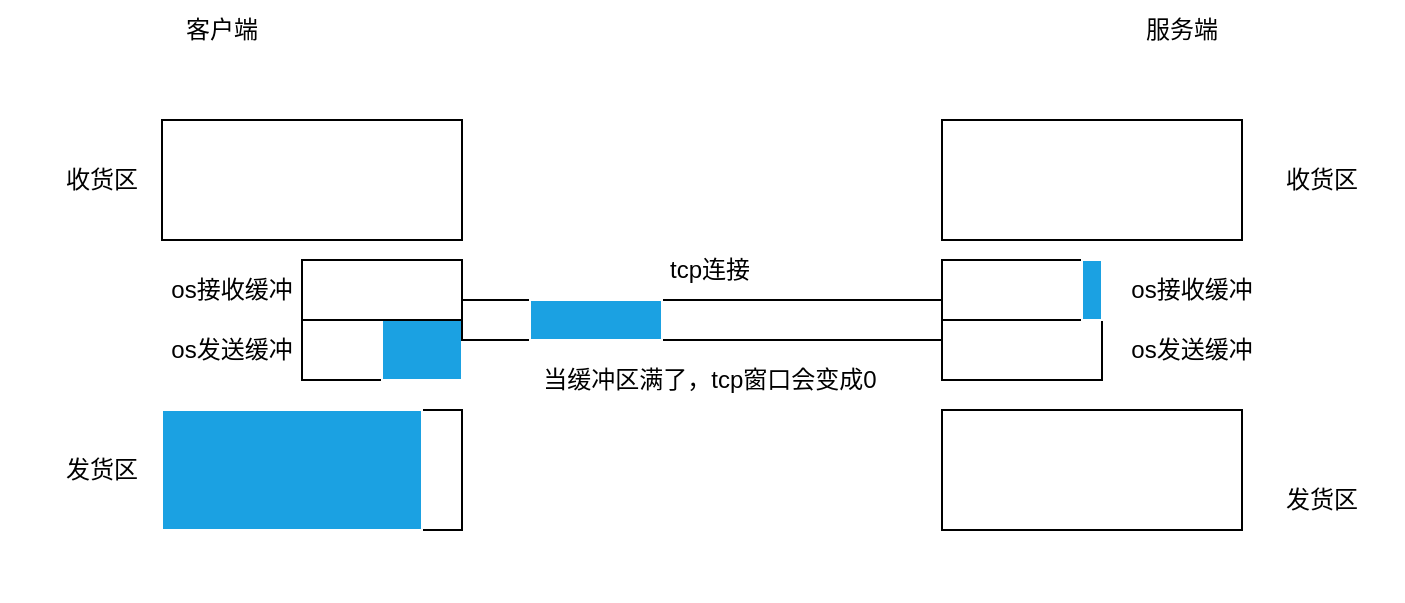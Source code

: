 <mxfile>
    <diagram id="QyFkRlclYH_Wge8nbu0W" name="拆包图">
        <mxGraphModel dx="1931" dy="833" grid="1" gridSize="10" guides="1" tooltips="1" connect="1" arrows="1" fold="1" page="1" pageScale="1" pageWidth="827" pageHeight="1169" math="0" shadow="0">
            <root>
                <mxCell id="UaKJABe7PAXAUNxV_94r-0"/>
                <mxCell id="UaKJABe7PAXAUNxV_94r-1" parent="UaKJABe7PAXAUNxV_94r-0"/>
                <mxCell id="UaKJABe7PAXAUNxV_94r-35" value="" style="rounded=1;whiteSpace=wrap;html=1;strokeColor=#FFFFFF;fillColor=none;" parent="UaKJABe7PAXAUNxV_94r-1" vertex="1">
                    <mxGeometry x="530" y="230" width="230" height="270" as="geometry"/>
                </mxCell>
                <mxCell id="UaKJABe7PAXAUNxV_94r-33" value="" style="rounded=1;whiteSpace=wrap;html=1;strokeColor=#FFFFFF;fillColor=none;" parent="UaKJABe7PAXAUNxV_94r-1" vertex="1">
                    <mxGeometry x="60" y="230" width="230" height="270" as="geometry"/>
                </mxCell>
                <mxCell id="UaKJABe7PAXAUNxV_94r-8" value="tcp连接" style="text;html=1;strokeColor=none;fillColor=none;align=center;verticalAlign=middle;whiteSpace=wrap;rounded=0;" parent="UaKJABe7PAXAUNxV_94r-1" vertex="1">
                    <mxGeometry x="384" y="320" width="60" height="30" as="geometry"/>
                </mxCell>
                <mxCell id="UaKJABe7PAXAUNxV_94r-12" value="" style="rounded=0;whiteSpace=wrap;html=1;" parent="UaKJABe7PAXAUNxV_94r-1" vertex="1">
                    <mxGeometry x="210" y="360" width="80" height="30" as="geometry"/>
                </mxCell>
                <mxCell id="UaKJABe7PAXAUNxV_94r-14" value="" style="rounded=0;whiteSpace=wrap;html=1;fillColor=#1ba1e2;fontColor=#ffffff;strokeColor=#FFFFFF;" parent="UaKJABe7PAXAUNxV_94r-1" vertex="1">
                    <mxGeometry x="250" y="360" width="40" height="30" as="geometry"/>
                </mxCell>
                <mxCell id="UaKJABe7PAXAUNxV_94r-20" value="" style="rounded=0;whiteSpace=wrap;html=1;" parent="UaKJABe7PAXAUNxV_94r-1" vertex="1">
                    <mxGeometry x="290" y="350" width="240" height="20" as="geometry"/>
                </mxCell>
                <mxCell id="UaKJABe7PAXAUNxV_94r-15" value="" style="rounded=0;whiteSpace=wrap;html=1;fillColor=#1ba1e2;fontColor=#ffffff;strokeColor=#FFFFFF;" parent="UaKJABe7PAXAUNxV_94r-1" vertex="1">
                    <mxGeometry x="324" y="350" width="66" height="20" as="geometry"/>
                </mxCell>
                <mxCell id="UaKJABe7PAXAUNxV_94r-22" value="os发送缓冲" style="text;html=1;strokeColor=none;fillColor=none;align=center;verticalAlign=middle;whiteSpace=wrap;rounded=0;" parent="UaKJABe7PAXAUNxV_94r-1" vertex="1">
                    <mxGeometry x="140" y="360" width="70" height="30" as="geometry"/>
                </mxCell>
                <mxCell id="UaKJABe7PAXAUNxV_94r-23" value="" style="rounded=0;whiteSpace=wrap;html=1;" parent="UaKJABe7PAXAUNxV_94r-1" vertex="1">
                    <mxGeometry x="210" y="330" width="80" height="30" as="geometry"/>
                </mxCell>
                <mxCell id="UaKJABe7PAXAUNxV_94r-24" value="os接收缓冲" style="text;html=1;strokeColor=none;fillColor=none;align=center;verticalAlign=middle;whiteSpace=wrap;rounded=0;" parent="UaKJABe7PAXAUNxV_94r-1" vertex="1">
                    <mxGeometry x="140" y="330" width="70" height="30" as="geometry"/>
                </mxCell>
                <mxCell id="UaKJABe7PAXAUNxV_94r-25" value="" style="rounded=0;whiteSpace=wrap;html=1;" parent="UaKJABe7PAXAUNxV_94r-1" vertex="1">
                    <mxGeometry x="140" y="405" width="150" height="60" as="geometry"/>
                </mxCell>
                <mxCell id="UaKJABe7PAXAUNxV_94r-26" value="" style="rounded=0;whiteSpace=wrap;html=1;fillColor=#1ba1e2;fontColor=#ffffff;strokeColor=#FFFFFF;" parent="UaKJABe7PAXAUNxV_94r-1" vertex="1">
                    <mxGeometry x="140" y="405" width="130" height="60" as="geometry"/>
                </mxCell>
                <mxCell id="UaKJABe7PAXAUNxV_94r-27" value="" style="rounded=0;whiteSpace=wrap;html=1;" parent="UaKJABe7PAXAUNxV_94r-1" vertex="1">
                    <mxGeometry x="530" y="360" width="80" height="30" as="geometry"/>
                </mxCell>
                <mxCell id="UaKJABe7PAXAUNxV_94r-29" value="os发送缓冲" style="text;html=1;strokeColor=none;fillColor=none;align=center;verticalAlign=middle;whiteSpace=wrap;rounded=0;" parent="UaKJABe7PAXAUNxV_94r-1" vertex="1">
                    <mxGeometry x="620" y="360" width="70" height="30" as="geometry"/>
                </mxCell>
                <mxCell id="UaKJABe7PAXAUNxV_94r-30" value="" style="rounded=0;whiteSpace=wrap;html=1;" parent="UaKJABe7PAXAUNxV_94r-1" vertex="1">
                    <mxGeometry x="530" y="330" width="80" height="30" as="geometry"/>
                </mxCell>
                <mxCell id="UaKJABe7PAXAUNxV_94r-31" value="os接收缓冲" style="text;html=1;strokeColor=none;fillColor=none;align=center;verticalAlign=middle;whiteSpace=wrap;rounded=0;" parent="UaKJABe7PAXAUNxV_94r-1" vertex="1">
                    <mxGeometry x="620" y="330" width="70" height="30" as="geometry"/>
                </mxCell>
                <mxCell id="UaKJABe7PAXAUNxV_94r-32" value="发货区" style="text;html=1;strokeColor=none;fillColor=none;align=center;verticalAlign=middle;whiteSpace=wrap;rounded=0;" parent="UaKJABe7PAXAUNxV_94r-1" vertex="1">
                    <mxGeometry x="70" y="420" width="80" height="30" as="geometry"/>
                </mxCell>
                <mxCell id="UaKJABe7PAXAUNxV_94r-34" value="客户端" style="text;html=1;strokeColor=none;fillColor=none;align=center;verticalAlign=middle;whiteSpace=wrap;rounded=0;" parent="UaKJABe7PAXAUNxV_94r-1" vertex="1">
                    <mxGeometry x="140" y="200" width="60" height="30" as="geometry"/>
                </mxCell>
                <mxCell id="UaKJABe7PAXAUNxV_94r-36" value="" style="rounded=0;whiteSpace=wrap;html=1;" parent="UaKJABe7PAXAUNxV_94r-1" vertex="1">
                    <mxGeometry x="140" y="260" width="150" height="60" as="geometry"/>
                </mxCell>
                <mxCell id="UaKJABe7PAXAUNxV_94r-37" value="收货区" style="text;html=1;strokeColor=none;fillColor=none;align=center;verticalAlign=middle;whiteSpace=wrap;rounded=0;" parent="UaKJABe7PAXAUNxV_94r-1" vertex="1">
                    <mxGeometry x="70" y="275" width="80" height="30" as="geometry"/>
                </mxCell>
                <mxCell id="UaKJABe7PAXAUNxV_94r-38" value="" style="rounded=0;whiteSpace=wrap;html=1;" parent="UaKJABe7PAXAUNxV_94r-1" vertex="1">
                    <mxGeometry x="530" y="260" width="150" height="60" as="geometry"/>
                </mxCell>
                <mxCell id="UaKJABe7PAXAUNxV_94r-39" value="收货区" style="text;html=1;strokeColor=none;fillColor=none;align=center;verticalAlign=middle;whiteSpace=wrap;rounded=0;" parent="UaKJABe7PAXAUNxV_94r-1" vertex="1">
                    <mxGeometry x="680" y="275" width="80" height="30" as="geometry"/>
                </mxCell>
                <mxCell id="UaKJABe7PAXAUNxV_94r-40" value="" style="rounded=0;whiteSpace=wrap;html=1;" parent="UaKJABe7PAXAUNxV_94r-1" vertex="1">
                    <mxGeometry x="530" y="405" width="150" height="60" as="geometry"/>
                </mxCell>
                <mxCell id="UaKJABe7PAXAUNxV_94r-41" value="发货区" style="text;html=1;strokeColor=none;fillColor=none;align=center;verticalAlign=middle;whiteSpace=wrap;rounded=0;" parent="UaKJABe7PAXAUNxV_94r-1" vertex="1">
                    <mxGeometry x="680" y="435" width="80" height="30" as="geometry"/>
                </mxCell>
                <mxCell id="UaKJABe7PAXAUNxV_94r-42" value="服务端" style="text;html=1;strokeColor=none;fillColor=none;align=center;verticalAlign=middle;whiteSpace=wrap;rounded=0;" parent="UaKJABe7PAXAUNxV_94r-1" vertex="1">
                    <mxGeometry x="620" y="200" width="60" height="30" as="geometry"/>
                </mxCell>
                <mxCell id="0" value="" style="rounded=0;whiteSpace=wrap;html=1;fillColor=#1ba1e2;fontColor=#ffffff;strokeColor=#FFFFFF;" parent="UaKJABe7PAXAUNxV_94r-1" vertex="1">
                    <mxGeometry x="600" y="330" width="10" height="30" as="geometry"/>
                </mxCell>
                <mxCell id="1" value="当缓冲区满了，tcp窗口会变成0" style="text;html=1;strokeColor=none;fillColor=none;align=center;verticalAlign=middle;whiteSpace=wrap;rounded=0;" parent="UaKJABe7PAXAUNxV_94r-1" vertex="1">
                    <mxGeometry x="329" y="375" width="170" height="30" as="geometry"/>
                </mxCell>
            </root>
        </mxGraphModel>
    </diagram>
    <diagram id="Biu67a_eYHCAKZCPrpXr" name="Model-1">
        <mxGraphModel dx="2387" dy="447" grid="0" gridSize="10" guides="1" tooltips="1" connect="1" arrows="1" fold="1" page="0" pageScale="1" pageWidth="827" pageHeight="1169" math="0" shadow="0">
            <root>
                <mxCell id="wnQJwDpq4NG_0scp0d9E-0"/>
                <mxCell id="wnQJwDpq4NG_0scp0d9E-1" parent="wnQJwDpq4NG_0scp0d9E-0"/>
                <mxCell id="uRYG12ZJpqSl4SAKRl5s-8" value="" style="rounded=0;whiteSpace=wrap;html=1;" parent="wnQJwDpq4NG_0scp0d9E-1" vertex="1">
                    <mxGeometry x="230" y="590" width="287" height="180" as="geometry"/>
                </mxCell>
                <mxCell id="uRYG12ZJpqSl4SAKRl5s-10" style="edgeStyle=none;html=1;entryX=0;entryY=0.25;entryDx=0;entryDy=0;" parent="wnQJwDpq4NG_0scp0d9E-1" source="uRYG12ZJpqSl4SAKRl5s-0" target="uRYG12ZJpqSl4SAKRl5s-3" edge="1">
                    <mxGeometry relative="1" as="geometry"/>
                </mxCell>
                <mxCell id="uRYG12ZJpqSl4SAKRl5s-0" value="client" style="rounded=1;whiteSpace=wrap;html=1;" parent="wnQJwDpq4NG_0scp0d9E-1" vertex="1">
                    <mxGeometry x="-220" y="510" width="120" height="30" as="geometry"/>
                </mxCell>
                <mxCell id="uRYG12ZJpqSl4SAKRl5s-11" style="edgeStyle=none;html=1;entryX=0;entryY=0.5;entryDx=0;entryDy=0;" parent="wnQJwDpq4NG_0scp0d9E-1" source="uRYG12ZJpqSl4SAKRl5s-1" target="uRYG12ZJpqSl4SAKRl5s-3" edge="1">
                    <mxGeometry relative="1" as="geometry"/>
                </mxCell>
                <mxCell id="uRYG12ZJpqSl4SAKRl5s-1" value="client" style="rounded=1;whiteSpace=wrap;html=1;" parent="wnQJwDpq4NG_0scp0d9E-1" vertex="1">
                    <mxGeometry x="-220" y="560" width="120" height="30" as="geometry"/>
                </mxCell>
                <mxCell id="uRYG12ZJpqSl4SAKRl5s-12" style="edgeStyle=none;html=1;entryX=0;entryY=0.75;entryDx=0;entryDy=0;" parent="wnQJwDpq4NG_0scp0d9E-1" source="uRYG12ZJpqSl4SAKRl5s-2" target="uRYG12ZJpqSl4SAKRl5s-3" edge="1">
                    <mxGeometry relative="1" as="geometry"/>
                </mxCell>
                <mxCell id="uRYG12ZJpqSl4SAKRl5s-2" value="client" style="rounded=1;whiteSpace=wrap;html=1;" parent="wnQJwDpq4NG_0scp0d9E-1" vertex="1">
                    <mxGeometry x="-220" y="610" width="120" height="30" as="geometry"/>
                </mxCell>
                <mxCell id="uRYG12ZJpqSl4SAKRl5s-16" style="edgeStyle=none;html=1;" parent="wnQJwDpq4NG_0scp0d9E-1" source="uRYG12ZJpqSl4SAKRl5s-3" target="uRYG12ZJpqSl4SAKRl5s-8" edge="1">
                    <mxGeometry relative="1" as="geometry"/>
                </mxCell>
                <mxCell id="uRYG12ZJpqSl4SAKRl5s-3" value="MainReactor" style="rounded=1;whiteSpace=wrap;html=1;" parent="wnQJwDpq4NG_0scp0d9E-1" vertex="1">
                    <mxGeometry x="270" y="415" width="206" height="95" as="geometry"/>
                </mxCell>
                <mxCell id="uRYG12ZJpqSl4SAKRl5s-4" value="SubReactor1" style="rounded=1;whiteSpace=wrap;html=1;" parent="wnQJwDpq4NG_0scp0d9E-1" vertex="1">
                    <mxGeometry x="250" y="610" width="120" height="60" as="geometry"/>
                </mxCell>
                <mxCell id="uRYG12ZJpqSl4SAKRl5s-5" value="SubReactor2" style="rounded=1;whiteSpace=wrap;html=1;" parent="wnQJwDpq4NG_0scp0d9E-1" vertex="1">
                    <mxGeometry x="380" y="610" width="120" height="60" as="geometry"/>
                </mxCell>
                <mxCell id="uRYG12ZJpqSl4SAKRl5s-6" value="SubReactor4" style="rounded=1;whiteSpace=wrap;html=1;" parent="wnQJwDpq4NG_0scp0d9E-1" vertex="1">
                    <mxGeometry x="250" y="680" width="120" height="70" as="geometry"/>
                </mxCell>
                <mxCell id="uRYG12ZJpqSl4SAKRl5s-7" value="SubReactor4" style="rounded=1;whiteSpace=wrap;html=1;" parent="wnQJwDpq4NG_0scp0d9E-1" vertex="1">
                    <mxGeometry x="380" y="680" width="120" height="70" as="geometry"/>
                </mxCell>
                <mxCell id="uRYG12ZJpqSl4SAKRl5s-9" value="thread pool" style="text;html=1;strokeColor=none;fillColor=none;align=center;verticalAlign=middle;whiteSpace=wrap;rounded=0;" parent="wnQJwDpq4NG_0scp0d9E-1" vertex="1">
                    <mxGeometry x="517" y="665" width="90" height="30" as="geometry"/>
                </mxCell>
                <mxCell id="uRYG12ZJpqSl4SAKRl5s-13" value="连接请求" style="text;html=1;strokeColor=none;fillColor=none;align=center;verticalAlign=middle;whiteSpace=wrap;rounded=0;" parent="wnQJwDpq4NG_0scp0d9E-1" vertex="1">
                    <mxGeometry x="20" y="447.5" width="60" height="30" as="geometry"/>
                </mxCell>
                <mxCell id="uRYG12ZJpqSl4SAKRl5s-17" value="notify&lt;br&gt;(主线程处理完请求连接后，通知子线程并将acceptfd写入子线程的消息队列）" style="text;html=1;strokeColor=none;fillColor=none;align=center;verticalAlign=middle;whiteSpace=wrap;rounded=0;" parent="wnQJwDpq4NG_0scp0d9E-1" vertex="1">
                    <mxGeometry x="370" y="530" width="430" height="30" as="geometry"/>
                </mxCell>
                <mxCell id="uRYG12ZJpqSl4SAKRl5s-18" value="消息队列" style="rounded=0;whiteSpace=wrap;html=1;" parent="wnQJwDpq4NG_0scp0d9E-1" vertex="1">
                    <mxGeometry x="250" y="645" width="120" height="20" as="geometry"/>
                </mxCell>
                <mxCell id="uRYG12ZJpqSl4SAKRl5s-19" value="消息队列" style="rounded=0;whiteSpace=wrap;html=1;" parent="wnQJwDpq4NG_0scp0d9E-1" vertex="1">
                    <mxGeometry x="380" y="645" width="120" height="20" as="geometry"/>
                </mxCell>
                <mxCell id="uRYG12ZJpqSl4SAKRl5s-20" value="消息队列" style="rounded=0;whiteSpace=wrap;html=1;" parent="wnQJwDpq4NG_0scp0d9E-1" vertex="1">
                    <mxGeometry x="250" y="720" width="120" height="20" as="geometry"/>
                </mxCell>
                <mxCell id="uRYG12ZJpqSl4SAKRl5s-21" value="消息队列" style="rounded=0;whiteSpace=wrap;html=1;" parent="wnQJwDpq4NG_0scp0d9E-1" vertex="1">
                    <mxGeometry x="380" y="720" width="120" height="20" as="geometry"/>
                </mxCell>
                <mxCell id="uRYG12ZJpqSl4SAKRl5s-22" value="" style="endArrow=none;dashed=1;html=1;exitX=1;exitY=0.5;exitDx=0;exitDy=0;entryX=0;entryY=0.25;entryDx=0;entryDy=0;" parent="wnQJwDpq4NG_0scp0d9E-1" source="uRYG12ZJpqSl4SAKRl5s-0" target="uRYG12ZJpqSl4SAKRl5s-4" edge="1">
                    <mxGeometry width="50" height="50" relative="1" as="geometry">
                        <mxPoint x="550" y="470" as="sourcePoint"/>
                        <mxPoint x="600" y="420" as="targetPoint"/>
                    </mxGeometry>
                </mxCell>
                <mxCell id="uRYG12ZJpqSl4SAKRl5s-24" value="" style="endArrow=none;dashed=1;html=1;exitX=1;exitY=0.5;exitDx=0;exitDy=0;entryX=0;entryY=0.25;entryDx=0;entryDy=0;" parent="wnQJwDpq4NG_0scp0d9E-1" source="uRYG12ZJpqSl4SAKRl5s-1" target="uRYG12ZJpqSl4SAKRl5s-6" edge="1">
                    <mxGeometry width="50" height="50" relative="1" as="geometry">
                        <mxPoint x="550" y="460" as="sourcePoint"/>
                        <mxPoint x="260" y="700" as="targetPoint"/>
                    </mxGeometry>
                </mxCell>
                <mxCell id="uRYG12ZJpqSl4SAKRl5s-25" value="" style="endArrow=none;dashed=1;html=1;exitX=1;exitY=0.25;exitDx=0;exitDy=0;entryX=0;entryY=0.25;entryDx=0;entryDy=0;" parent="wnQJwDpq4NG_0scp0d9E-1" source="uRYG12ZJpqSl4SAKRl5s-2" target="uRYG12ZJpqSl4SAKRl5s-6" edge="1">
                    <mxGeometry width="50" height="50" relative="1" as="geometry">
                        <mxPoint x="550" y="460" as="sourcePoint"/>
                        <mxPoint x="600" y="410" as="targetPoint"/>
                    </mxGeometry>
                </mxCell>
                <mxCell id="uRYG12ZJpqSl4SAKRl5s-26" value="用于数据收发的acceptfd" style="text;html=1;strokeColor=none;fillColor=none;align=center;verticalAlign=middle;whiteSpace=wrap;rounded=0;" parent="wnQJwDpq4NG_0scp0d9E-1" vertex="1">
                    <mxGeometry x="-10" y="600" width="180" height="30" as="geometry"/>
                </mxCell>
            </root>
        </mxGraphModel>
    </diagram>
    <diagram id="PvpKgmDp-BPa8ZGQhezf" name="Model-2">
        <mxGraphModel dx="2387" dy="1247" grid="0" gridSize="10" guides="1" tooltips="1" connect="1" arrows="1" fold="1" page="0" pageScale="1" pageWidth="827" pageHeight="1169" math="0" shadow="0">
            <root>
                <mxCell id="0"/>
                <mxCell id="1" parent="0"/>
                <mxCell id="qmhwZYC7tP6_yZCLhKVV-6" value="" style="rounded=0;whiteSpace=wrap;html=1;shadow=0;sketch=0;" parent="1" vertex="1">
                    <mxGeometry x="287" y="-35" width="417" height="238" as="geometry"/>
                </mxCell>
                <mxCell id="qmhwZYC7tP6_yZCLhKVV-3" value="server进程" style="text;html=1;strokeColor=none;fillColor=none;align=center;verticalAlign=middle;whiteSpace=wrap;rounded=0;shadow=0;sketch=0;" parent="1" vertex="1">
                    <mxGeometry x="458" y="-65" width="60" height="30" as="geometry"/>
                </mxCell>
                <mxCell id="qmhwZYC7tP6_yZCLhKVV-7" value="main线程&lt;br&gt;tcp_server+event_loop" style="rounded=1;whiteSpace=wrap;html=1;shadow=0;sketch=0;" parent="1" vertex="1">
                    <mxGeometry x="312" y="-24" width="133" height="216" as="geometry"/>
                </mxCell>
                <mxCell id="qmhwZYC7tP6_yZCLhKVV-8" value="子线程1&lt;br&gt;线程栈上创建tcp_server和event_loop" style="rounded=1;whiteSpace=wrap;html=1;shadow=0;sketch=0;" parent="1" vertex="1">
                    <mxGeometry x="469" y="-24" width="218" height="60" as="geometry"/>
                </mxCell>
                <mxCell id="qmhwZYC7tP6_yZCLhKVV-11" value="子线程2&lt;br&gt;线程栈上创建tcp_server和event_loop" style="rounded=1;whiteSpace=wrap;html=1;shadow=0;sketch=0;" parent="1" vertex="1">
                    <mxGeometry x="469" y="57" width="218" height="60" as="geometry"/>
                </mxCell>
                <mxCell id="qmhwZYC7tP6_yZCLhKVV-12" value="子线程3&lt;br&gt;线程栈上创建tcp_server和event_loop" style="rounded=1;whiteSpace=wrap;html=1;shadow=0;sketch=0;" parent="1" vertex="1">
                    <mxGeometry x="469" y="131" width="218" height="60" as="geometry"/>
                </mxCell>
                <mxCell id="qmhwZYC7tP6_yZCLhKVV-14" style="edgeStyle=none;html=1;entryX=0;entryY=0.5;entryDx=0;entryDy=0;" parent="1" source="qmhwZYC7tP6_yZCLhKVV-13" target="qmhwZYC7tP6_yZCLhKVV-6" edge="1">
                    <mxGeometry relative="1" as="geometry"/>
                </mxCell>
                <mxCell id="qmhwZYC7tP6_yZCLhKVV-13" value="client" style="rounded=0;whiteSpace=wrap;html=1;shadow=0;sketch=0;" parent="1" vertex="1">
                    <mxGeometry x="-279" y="54" width="120" height="60" as="geometry"/>
                </mxCell>
                <mxCell id="qmhwZYC7tP6_yZCLhKVV-15" value="发起请求" style="text;html=1;strokeColor=none;fillColor=none;align=center;verticalAlign=middle;whiteSpace=wrap;rounded=0;shadow=0;sketch=0;" parent="1" vertex="1">
                    <mxGeometry x="133" y="54" width="60" height="30" as="geometry"/>
                </mxCell>
                <mxCell id="qmhwZYC7tP6_yZCLhKVV-16" value="server内部所有线程都监听同一个ip+port，使用SO_REUSEPORT来避免竞争，由内核决定唤醒哪个线程(epoll_wait返回)" style="text;html=1;strokeColor=none;fillColor=none;align=center;verticalAlign=middle;whiteSpace=wrap;rounded=0;shadow=0;sketch=0;" parent="1" vertex="1">
                    <mxGeometry x="-120" y="90" width="368.5" height="30" as="geometry"/>
                </mxCell>
            </root>
        </mxGraphModel>
    </diagram>
    <diagram id="60ihpKsAWhAbs5bGcW4B" name="时序图">
        <mxGraphModel dx="2787" dy="847" grid="1" gridSize="10" guides="1" tooltips="1" connect="1" arrows="1" fold="1" page="0" pageScale="1" pageWidth="827" pageHeight="1169" math="0" shadow="0">
            <root>
                <mxCell id="0"/>
                <mxCell id="1" parent="0"/>
                <mxCell id="-fPaBRHo4Wx5OEPFAU4z-1" value="主线程" style="shape=umlLifeline;perimeter=lifelinePerimeter;whiteSpace=wrap;html=1;container=1;collapsible=0;recursiveResize=0;outlineConnect=0;" vertex="1" parent="1">
                    <mxGeometry x="-210" y="50" width="100" height="530" as="geometry"/>
                </mxCell>
                <mxCell id="-fPaBRHo4Wx5OEPFAU4z-2" value="" style="html=1;points=[];perimeter=orthogonalPerimeter;" vertex="1" parent="-fPaBRHo4Wx5OEPFAU4z-1">
                    <mxGeometry x="45" y="70" width="10" height="40" as="geometry"/>
                </mxCell>
                <mxCell id="-fPaBRHo4Wx5OEPFAU4z-3" value="初始化" style="text;html=1;strokeColor=none;fillColor=none;align=center;verticalAlign=middle;whiteSpace=wrap;rounded=0;" vertex="1" parent="-fPaBRHo4Wx5OEPFAU4z-1">
                    <mxGeometry x="-15" y="75" width="60" height="30" as="geometry"/>
                </mxCell>
                <mxCell id="-fPaBRHo4Wx5OEPFAU4z-4" value="子线程1-N" style="shape=umlLifeline;perimeter=lifelinePerimeter;whiteSpace=wrap;html=1;container=1;collapsible=0;recursiveResize=0;outlineConnect=0;" vertex="1" parent="1">
                    <mxGeometry x="-20" y="50" width="100" height="540" as="geometry"/>
                </mxCell>
                <mxCell id="-fPaBRHo4Wx5OEPFAU4z-5" value="" style="html=1;points=[];perimeter=orthogonalPerimeter;" vertex="1" parent="-fPaBRHo4Wx5OEPFAU4z-4">
                    <mxGeometry x="45" y="300" width="10" height="170" as="geometry"/>
                </mxCell>
                <mxCell id="-fPaBRHo4Wx5OEPFAU4z-6" value="" style="html=1;points=[];perimeter=orthogonalPerimeter;" vertex="1" parent="-fPaBRHo4Wx5OEPFAU4z-4">
                    <mxGeometry x="45" y="110" width="10" height="30" as="geometry"/>
                </mxCell>
                <mxCell id="-fPaBRHo4Wx5OEPFAU4z-7" value="" style="html=1;points=[];perimeter=orthogonalPerimeter;" vertex="1" parent="-fPaBRHo4Wx5OEPFAU4z-4">
                    <mxGeometry x="45" y="190" width="10" height="30" as="geometry"/>
                </mxCell>
                <mxCell id="-fPaBRHo4Wx5OEPFAU4z-8" style="edgeStyle=none;html=1;" edge="1" parent="-fPaBRHo4Wx5OEPFAU4z-4" source="-fPaBRHo4Wx5OEPFAU4z-7" target="-fPaBRHo4Wx5OEPFAU4z-7">
                    <mxGeometry relative="1" as="geometry"/>
                </mxCell>
                <mxCell id="-fPaBRHo4Wx5OEPFAU4z-9" style="edgeStyle=none;html=1;entryX=0.967;entryY=1.022;entryDx=0;entryDy=0;entryPerimeter=0;" edge="1" parent="-fPaBRHo4Wx5OEPFAU4z-4" source="-fPaBRHo4Wx5OEPFAU4z-6" target="-fPaBRHo4Wx5OEPFAU4z-6">
                    <mxGeometry relative="1" as="geometry"/>
                </mxCell>
                <mxCell id="-fPaBRHo4Wx5OEPFAU4z-10" style="edgeStyle=none;html=1;" edge="1" parent="1" source="-fPaBRHo4Wx5OEPFAU4z-14" target="-fPaBRHo4Wx5OEPFAU4z-7">
                    <mxGeometry relative="1" as="geometry">
                        <mxPoint x="-480" y="235" as="sourcePoint"/>
                        <mxPoint x="-160" y="250" as="targetPoint"/>
                        <Array as="points">
                            <mxPoint x="-380" y="240"/>
                        </Array>
                    </mxGeometry>
                </mxCell>
                <mxCell id="-fPaBRHo4Wx5OEPFAU4z-11" value="" style="shape=umlActor;verticalLabelPosition=bottom;verticalAlign=top;html=1;" vertex="1" parent="1">
                    <mxGeometry x="-460" y="160" width="30" height="60" as="geometry"/>
                </mxCell>
                <mxCell id="-fPaBRHo4Wx5OEPFAU4z-12" value="" style="endArrow=none;dashed=1;html=1;dashPattern=1 3;strokeWidth=2;startArrow=none;" edge="1" parent="1" source="-fPaBRHo4Wx5OEPFAU4z-14" target="-fPaBRHo4Wx5OEPFAU4z-11">
                    <mxGeometry width="50" height="50" relative="1" as="geometry">
                        <mxPoint x="-445" y="550" as="sourcePoint"/>
                        <mxPoint x="255" y="160" as="targetPoint"/>
                    </mxGeometry>
                </mxCell>
                <mxCell id="-fPaBRHo4Wx5OEPFAU4z-13" value="" style="endArrow=none;dashed=1;html=1;dashPattern=1 3;strokeWidth=2;startArrow=none;" edge="1" parent="1" source="-fPaBRHo4Wx5OEPFAU4z-21" target="-fPaBRHo4Wx5OEPFAU4z-14">
                    <mxGeometry width="50" height="50" relative="1" as="geometry">
                        <mxPoint x="-445" y="380" as="sourcePoint"/>
                        <mxPoint x="-445" y="220" as="targetPoint"/>
                    </mxGeometry>
                </mxCell>
                <mxCell id="-fPaBRHo4Wx5OEPFAU4z-14" value="" style="html=1;points=[];perimeter=orthogonalPerimeter;" vertex="1" parent="1">
                    <mxGeometry x="-450" y="240" width="10" height="110" as="geometry"/>
                </mxCell>
                <mxCell id="-fPaBRHo4Wx5OEPFAU4z-15" value="tcp链接请求" style="text;html=1;strokeColor=none;fillColor=none;align=center;verticalAlign=middle;whiteSpace=wrap;rounded=0;" vertex="1" parent="1">
                    <mxGeometry x="-390" y="210" width="70" height="30" as="geometry"/>
                </mxCell>
                <mxCell id="-fPaBRHo4Wx5OEPFAU4z-16" value="acceptor处理新链接" style="text;html=1;strokeColor=none;fillColor=none;align=center;verticalAlign=middle;whiteSpace=wrap;rounded=0;" vertex="1" parent="1">
                    <mxGeometry x="50" y="240" width="140" height="30" as="geometry"/>
                </mxCell>
                <mxCell id="-fPaBRHo4Wx5OEPFAU4z-17" style="edgeStyle=none;html=1;" edge="1" parent="1" source="-fPaBRHo4Wx5OEPFAU4z-14" target="-fPaBRHo4Wx5OEPFAU4z-5">
                    <mxGeometry relative="1" as="geometry">
                        <mxPoint x="-440" y="410" as="sourcePoint"/>
                        <Array as="points">
                            <mxPoint x="-270" y="350"/>
                        </Array>
                    </mxGeometry>
                </mxCell>
                <mxCell id="-fPaBRHo4Wx5OEPFAU4z-18" value="发送业务数据" style="text;html=1;strokeColor=none;fillColor=none;align=center;verticalAlign=middle;whiteSpace=wrap;rounded=0;" vertex="1" parent="1">
                    <mxGeometry x="-400" y="350" width="90" height="30" as="geometry"/>
                </mxCell>
                <mxCell id="-fPaBRHo4Wx5OEPFAU4z-19" style="edgeStyle=none;html=1;" edge="1" parent="1" source="-fPaBRHo4Wx5OEPFAU4z-5" target="-fPaBRHo4Wx5OEPFAU4z-21">
                    <mxGeometry relative="1" as="geometry">
                        <Array as="points">
                            <mxPoint x="-220" y="520"/>
                        </Array>
                        <mxPoint y="520" as="sourcePoint"/>
                    </mxGeometry>
                </mxCell>
                <mxCell id="-fPaBRHo4Wx5OEPFAU4z-20" value="&lt;br&gt;1,接收数据&lt;br&gt;2,回调判断数据有效性判断&lt;br&gt;3,如果数据有效,回调上层通知数据已接收完成&lt;br&gt;4,上层处理数据" style="text;html=1;strokeColor=none;fillColor=none;align=left;verticalAlign=middle;whiteSpace=wrap;rounded=0;" vertex="1" parent="1">
                    <mxGeometry x="40" y="400" width="270" height="30" as="geometry"/>
                </mxCell>
                <mxCell id="-fPaBRHo4Wx5OEPFAU4z-21" value="" style="html=1;points=[];perimeter=orthogonalPerimeter;" vertex="1" parent="1">
                    <mxGeometry x="-450" y="520" width="10" height="60" as="geometry"/>
                </mxCell>
                <mxCell id="-fPaBRHo4Wx5OEPFAU4z-22" value="返回数据做业务逻辑" style="text;html=1;strokeColor=none;fillColor=none;align=center;verticalAlign=middle;whiteSpace=wrap;rounded=0;" vertex="1" parent="1">
                    <mxGeometry x="-410" y="520" width="140" height="30" as="geometry"/>
                </mxCell>
                <mxCell id="-fPaBRHo4Wx5OEPFAU4z-23" style="edgeStyle=none;html=1;" edge="1" parent="1" source="-fPaBRHo4Wx5OEPFAU4z-2" target="-fPaBRHo4Wx5OEPFAU4z-6">
                    <mxGeometry relative="1" as="geometry"/>
                </mxCell>
                <mxCell id="-fPaBRHo4Wx5OEPFAU4z-24" value="启动子线程" style="text;html=1;strokeColor=none;fillColor=none;align=center;verticalAlign=middle;whiteSpace=wrap;rounded=0;" vertex="1" parent="1">
                    <mxGeometry x="-110" y="130" width="90" height="30" as="geometry"/>
                </mxCell>
                <mxCell id="-fPaBRHo4Wx5OEPFAU4z-25" value="注册各种回调接口" style="text;html=1;strokeColor=none;fillColor=none;align=center;verticalAlign=middle;whiteSpace=wrap;rounded=0;" vertex="1" parent="1">
                    <mxGeometry x="50" y="160" width="130" height="30" as="geometry"/>
                </mxCell>
                <mxCell id="-fPaBRHo4Wx5OEPFAU4z-26" value="" style="endArrow=classic;html=1;dashed=1;" edge="1" parent="1" source="-fPaBRHo4Wx5OEPFAU4z-7" target="-fPaBRHo4Wx5OEPFAU4z-14">
                    <mxGeometry width="50" height="50" relative="1" as="geometry">
                        <mxPoint x="-30" y="320" as="sourcePoint"/>
                        <mxPoint x="-340" y="290" as="targetPoint"/>
                        <Array as="points">
                            <mxPoint x="-210" y="270"/>
                        </Array>
                    </mxGeometry>
                </mxCell>
                <mxCell id="-fPaBRHo4Wx5OEPFAU4z-27" value="链接建立完成" style="text;html=1;strokeColor=none;fillColor=none;align=center;verticalAlign=middle;whiteSpace=wrap;rounded=0;" vertex="1" parent="1">
                    <mxGeometry x="-400" y="270" width="90" height="30" as="geometry"/>
                </mxCell>
            </root>
        </mxGraphModel>
    </diagram>
    <diagram id="MBLGiJVqjJ7YH5IteMPV" name="UML">
        <mxGraphModel dx="2414" dy="1204" grid="0" gridSize="10" guides="1" tooltips="1" connect="1" arrows="1" fold="1" page="0" pageScale="1" pageWidth="827" pageHeight="1169" background="none" math="0" shadow="0">
            <root>
                <mxCell id="0"/>
                <mxCell id="1" parent="0"/>
                <mxCell id="U5lcVpvxC29hos7KZ2_h-1" value="buffer" style="swimlane;fontStyle=1;align=center;verticalAlign=top;childLayout=stackLayout;horizontal=1;startSize=26;horizontalStack=0;resizeParent=1;resizeParentMax=0;resizeLast=0;collapsible=1;marginBottom=0;" parent="1" vertex="1">
                    <mxGeometry x="256" y="644" width="160" height="112" as="geometry"/>
                </mxCell>
                <mxCell id="IK1qUGEov7_-BCfXdFTV-25" value="- data_：std::vector&lt;char&gt;" style="text;strokeColor=none;fillColor=none;align=left;verticalAlign=top;spacingLeft=4;spacingRight=4;overflow=hidden;rotatable=0;points=[[0,0.5],[1,0.5]];portConstraint=eastwest;fontStyle=0" parent="U5lcVpvxC29hos7KZ2_h-1" vertex="1">
                    <mxGeometry y="26" width="160" height="26" as="geometry"/>
                </mxCell>
                <mxCell id="IK1qUGEov7_-BCfXdFTV-26" value="- writeidx_：size_t" style="text;strokeColor=none;fillColor=none;align=left;verticalAlign=top;spacingLeft=4;spacingRight=4;overflow=hidden;rotatable=0;points=[[0,0.5],[1,0.5]];portConstraint=eastwest;fontStyle=0" parent="U5lcVpvxC29hos7KZ2_h-1" vertex="1">
                    <mxGeometry y="52" width="160" height="26" as="geometry"/>
                </mxCell>
                <mxCell id="IK1qUGEov7_-BCfXdFTV-27" value="- readidx_：size_t" style="text;strokeColor=none;fillColor=none;align=left;verticalAlign=top;spacingLeft=4;spacingRight=4;overflow=hidden;rotatable=0;points=[[0,0.5],[1,0.5]];portConstraint=eastwest;fontStyle=0" parent="U5lcVpvxC29hos7KZ2_h-1" vertex="1">
                    <mxGeometry y="78" width="160" height="26" as="geometry"/>
                </mxCell>
                <mxCell id="U5lcVpvxC29hos7KZ2_h-3" value="" style="line;strokeWidth=1;fillColor=none;align=left;verticalAlign=middle;spacingTop=-1;spacingLeft=3;spacingRight=3;rotatable=0;labelPosition=right;points=[];portConstraint=eastwest;strokeColor=inherit;" parent="U5lcVpvxC29hos7KZ2_h-1" vertex="1">
                    <mxGeometry y="104" width="160" height="8" as="geometry"/>
                </mxCell>
                <mxCell id="GEJJUc_A0SpWcczu4vo1-1" value="connection_owner" style="swimlane;fontStyle=2;childLayout=stackLayout;horizontal=1;startSize=26;fillColor=none;horizontalStack=0;resizeParent=1;resizeParentMax=0;resizeLast=0;collapsible=1;marginBottom=0;" parent="1" vertex="1">
                    <mxGeometry x="797" y="622" width="190" height="182" as="geometry"/>
                </mxCell>
                <mxCell id="GEJJUc_A0SpWcczu4vo1-2" value="+ new_connection()：void" style="text;strokeColor=none;fillColor=none;align=left;verticalAlign=top;spacingLeft=4;spacingRight=4;overflow=hidden;rotatable=0;points=[[0,0.5],[1,0.5]];portConstraint=eastwest;fontStyle=2" parent="GEJJUc_A0SpWcczu4vo1-1" vertex="1">
                    <mxGeometry y="26" width="190" height="26" as="geometry"/>
                </mxCell>
                <mxCell id="GEJJUc_A0SpWcczu4vo1-3" value="+ del_connection()：void&#10;" style="text;strokeColor=none;fillColor=none;align=left;verticalAlign=top;spacingLeft=4;spacingRight=4;overflow=hidden;rotatable=0;points=[[0,0.5],[1,0.5]];portConstraint=eastwest;fontStyle=2" parent="GEJJUc_A0SpWcczu4vo1-1" vertex="1">
                    <mxGeometry y="52" width="190" height="26" as="geometry"/>
                </mxCell>
                <mxCell id="IK1qUGEov7_-BCfXdFTV-12" value="+ write_complete()：void" style="text;strokeColor=none;fillColor=none;align=left;verticalAlign=top;spacingLeft=4;spacingRight=4;overflow=hidden;rotatable=0;points=[[0,0.5],[1,0.5]];portConstraint=eastwest;fontStyle=2" parent="GEJJUc_A0SpWcczu4vo1-1" vertex="1">
                    <mxGeometry y="78" width="190" height="26" as="geometry"/>
                </mxCell>
                <mxCell id="IK1qUGEov7_-BCfXdFTV-13" value="+ recv_msg()：void " style="text;strokeColor=none;fillColor=none;align=left;verticalAlign=top;spacingLeft=4;spacingRight=4;overflow=hidden;rotatable=0;points=[[0,0.5],[1,0.5]];portConstraint=eastwest;" parent="GEJJUc_A0SpWcczu4vo1-1" vertex="1">
                    <mxGeometry y="104" width="190" height="26" as="geometry"/>
                </mxCell>
                <mxCell id="IK1qUGEov7_-BCfXdFTV-14" value="+ high_water_mark()：void " style="text;strokeColor=none;fillColor=none;align=left;verticalAlign=top;spacingLeft=4;spacingRight=4;overflow=hidden;rotatable=0;points=[[0,0.5],[1,0.5]];portConstraint=eastwest;fontStyle=2" parent="GEJJUc_A0SpWcczu4vo1-1" vertex="1">
                    <mxGeometry y="130" width="190" height="26" as="geometry"/>
                </mxCell>
                <mxCell id="IK1qUGEov7_-BCfXdFTV-15" value="+ get_loop()：event_loop* " style="text;strokeColor=none;fillColor=none;align=left;verticalAlign=top;spacingLeft=4;spacingRight=4;overflow=hidden;rotatable=0;points=[[0,0.5],[1,0.5]];portConstraint=eastwest;fontStyle=2" parent="GEJJUc_A0SpWcczu4vo1-1" vertex="1">
                    <mxGeometry y="156" width="190" height="26" as="geometry"/>
                </mxCell>
                <mxCell id="GEJJUc_A0SpWcczu4vo1-6" value="tcp_client" style="swimlane;fontStyle=1;align=center;verticalAlign=top;childLayout=stackLayout;horizontal=1;startSize=26;horizontalStack=0;resizeParent=1;resizeParentMax=0;resizeLast=0;collapsible=1;marginBottom=0;" parent="1" vertex="1">
                    <mxGeometry x="637" y="925" width="160" height="34" as="geometry"/>
                </mxCell>
                <mxCell id="GEJJUc_A0SpWcczu4vo1-8" value="" style="line;strokeWidth=1;fillColor=none;align=left;verticalAlign=middle;spacingTop=-1;spacingLeft=3;spacingRight=3;rotatable=0;labelPosition=right;points=[];portConstraint=eastwest;" parent="GEJJUc_A0SpWcczu4vo1-6" vertex="1">
                    <mxGeometry y="26" width="160" height="8" as="geometry"/>
                </mxCell>
                <mxCell id="GEJJUc_A0SpWcczu4vo1-10" value="tcp_server" style="swimlane;fontStyle=1;align=center;verticalAlign=top;childLayout=stackLayout;horizontal=1;startSize=26;horizontalStack=0;resizeParent=1;resizeParentMax=0;resizeLast=0;collapsible=1;marginBottom=0;" parent="1" vertex="1">
                    <mxGeometry x="1044" y="925" width="251" height="205" as="geometry"/>
                </mxCell>
                <mxCell id="GEJJUc_A0SpWcczu4vo1-11" value="- event_loop* main_loop_    //main中创建&#10;- acceptor* acceptor_" style="text;strokeColor=none;fillColor=none;align=left;verticalAlign=top;spacingLeft=4;spacingRight=4;overflow=hidden;rotatable=0;points=[[0,0.5],[1,0.5]];portConstraint=eastwest;" parent="GEJJUc_A0SpWcczu4vo1-10" vertex="1">
                    <mxGeometry y="26" width="251" height="39" as="geometry"/>
                </mxCell>
                <mxCell id="GEJJUc_A0SpWcczu4vo1-12" value="" style="line;strokeWidth=1;fillColor=none;align=left;verticalAlign=middle;spacingTop=-1;spacingLeft=3;spacingRight=3;rotatable=0;labelPosition=right;points=[];portConstraint=eastwest;" parent="GEJJUc_A0SpWcczu4vo1-10" vertex="1">
                    <mxGeometry y="65" width="251" height="8" as="geometry"/>
                </mxCell>
                <mxCell id="IK1qUGEov7_-BCfXdFTV-19" value="+ start()：void" style="text;strokeColor=none;fillColor=none;align=left;verticalAlign=top;spacingLeft=4;spacingRight=4;overflow=hidden;rotatable=0;points=[[0,0.5],[1,0.5]];portConstraint=eastwest;fontStyle=0" parent="GEJJUc_A0SpWcczu4vo1-10" vertex="1">
                    <mxGeometry y="73" width="251" height="26" as="geometry"/>
                </mxCell>
                <mxCell id="IK1qUGEov7_-BCfXdFTV-18" value="+ set_write_complete()：void" style="text;strokeColor=none;fillColor=none;align=left;verticalAlign=top;spacingLeft=4;spacingRight=4;overflow=hidden;rotatable=0;points=[[0,0.5],[1,0.5]];portConstraint=eastwest;fontStyle=0" parent="GEJJUc_A0SpWcczu4vo1-10" vertex="1">
                    <mxGeometry y="99" width="251" height="26" as="geometry"/>
                </mxCell>
                <mxCell id="IK1qUGEov7_-BCfXdFTV-20" value="+ set_del_connection()：void" style="text;strokeColor=none;fillColor=none;align=left;verticalAlign=top;spacingLeft=4;spacingRight=4;overflow=hidden;rotatable=0;points=[[0,0.5],[1,0.5]];portConstraint=eastwest;fontStyle=0" parent="GEJJUc_A0SpWcczu4vo1-10" vertex="1">
                    <mxGeometry y="125" width="251" height="26" as="geometry"/>
                </mxCell>
                <mxCell id="IK1qUGEov7_-BCfXdFTV-21" value="&lt;span style=&quot;&quot;&gt;&amp;nbsp;+ set_recv_msg_cb()：void&lt;/span&gt;" style="text;whiteSpace=wrap;html=1;" parent="GEJJUc_A0SpWcczu4vo1-10" vertex="1">
                    <mxGeometry y="151" width="251" height="27" as="geometry"/>
                </mxCell>
                <mxCell id="IK1qUGEov7_-BCfXdFTV-22" value="&lt;span style=&quot;&quot;&gt;&amp;nbsp;+ set_new_connection_cb()：void&lt;/span&gt;" style="text;whiteSpace=wrap;html=1;" parent="GEJJUc_A0SpWcczu4vo1-10" vertex="1">
                    <mxGeometry y="178" width="251" height="27" as="geometry"/>
                </mxCell>
                <mxCell id="GEJJUc_A0SpWcczu4vo1-15" value="tcp_connection" style="swimlane;fontStyle=1;align=center;verticalAlign=top;childLayout=stackLayout;horizontal=1;startSize=26;horizontalStack=0;resizeParent=1;resizeParentMax=0;resizeLast=0;collapsible=1;marginBottom=0;" parent="1" vertex="1">
                    <mxGeometry x="222" y="358" width="456" height="186" as="geometry"/>
                </mxCell>
                <mxCell id="GEJJUc_A0SpWcczu4vo1-16" value="- connection_owner *owner_ //基类指向svr或cli&#10;- buffer* recv_buf_;    //接收对端数据的buf&#10;- buffer* send_buf_;   //发送给对端数据的buf" style="text;strokeColor=none;fillColor=none;align=left;verticalAlign=top;spacingLeft=4;spacingRight=4;overflow=hidden;rotatable=0;points=[[0,0.5],[1,0.5]];portConstraint=eastwest;" parent="GEJJUc_A0SpWcczu4vo1-15" vertex="1">
                    <mxGeometry y="26" width="456" height="53" as="geometry"/>
                </mxCell>
                <mxCell id="GEJJUc_A0SpWcczu4vo1-17" value="" style="line;strokeWidth=1;fillColor=none;align=left;verticalAlign=middle;spacingTop=-1;spacingLeft=3;spacingRight=3;rotatable=0;labelPosition=right;points=[];portConstraint=eastwest;" parent="GEJJUc_A0SpWcczu4vo1-15" vertex="1">
                    <mxGeometry y="79" width="456" height="8" as="geometry"/>
                </mxCell>
                <mxCell id="IK1qUGEov7_-BCfXdFTV-16" value="+ tcp_connection(connection_owner* owner)" style="text;strokeColor=none;fillColor=none;align=left;verticalAlign=top;spacingLeft=4;spacingRight=4;overflow=hidden;rotatable=0;points=[[0,0.5],[1,0.5]];portConstraint=eastwest;fontStyle=0" parent="GEJJUc_A0SpWcczu4vo1-15" vertex="1">
                    <mxGeometry y="87" width="456" height="26" as="geometry"/>
                </mxCell>
                <mxCell id="GEJJUc_A0SpWcczu4vo1-18" value="+ handle_read()：void &#10;+ handle_write()：void &#10;+ handle_close()：void &#10;+ handle_error()：void " style="text;strokeColor=none;fillColor=none;align=left;verticalAlign=top;spacingLeft=4;spacingRight=4;overflow=hidden;rotatable=0;points=[[0,0.5],[1,0.5]];portConstraint=eastwest;fontStyle=2" parent="GEJJUc_A0SpWcczu4vo1-15" vertex="1">
                    <mxGeometry y="113" width="456" height="73" as="geometry"/>
                </mxCell>
                <mxCell id="GEJJUc_A0SpWcczu4vo1-21" value="fd_event" style="swimlane;fontStyle=1;align=center;verticalAlign=top;childLayout=stackLayout;horizontal=1;startSize=26;horizontalStack=0;resizeParent=1;resizeParentMax=0;resizeLast=0;collapsible=1;marginBottom=0;" parent="1" vertex="1">
                    <mxGeometry x="682" y="13" width="203" height="220" as="geometry"/>
                </mxCell>
                <mxCell id="GEJJUc_A0SpWcczu4vo1-22" value="# owner_loop_：event_loop* &#10;# fd_：int&#10;# expect_events_：int &#10;# actul_events_：int " style="text;strokeColor=none;fillColor=none;align=left;verticalAlign=top;spacingLeft=4;spacingRight=4;overflow=hidden;rotatable=0;points=[[0,0.5],[1,0.5]];portConstraint=eastwest;" parent="GEJJUc_A0SpWcczu4vo1-21" vertex="1">
                    <mxGeometry y="26" width="203" height="65" as="geometry"/>
                </mxCell>
                <mxCell id="GEJJUc_A0SpWcczu4vo1-23" value="" style="line;strokeWidth=1;fillColor=none;align=left;verticalAlign=middle;spacingTop=-1;spacingLeft=3;spacingRight=3;rotatable=0;labelPosition=right;points=[];portConstraint=eastwest;" parent="GEJJUc_A0SpWcczu4vo1-21" vertex="1">
                    <mxGeometry y="91" width="203" height="8" as="geometry"/>
                </mxCell>
                <mxCell id="Kp0dDiszBr2R84vwgr_S-1" value="+ fd_event(event_loop* loop, int fd)&#10;" style="text;strokeColor=none;fillColor=none;align=left;verticalAlign=top;spacingLeft=4;spacingRight=4;overflow=hidden;rotatable=0;points=[[0,0.5],[1,0.5]];portConstraint=eastwest;" parent="GEJJUc_A0SpWcczu4vo1-21" vertex="1">
                    <mxGeometry y="99" width="203" height="27" as="geometry"/>
                </mxCell>
                <mxCell id="GEJJUc_A0SpWcczu4vo1-24" value="+ handle_event()：void &#10;+ handle_read()：void &#10;+ handle_write()：void &#10;+ handle_close()：void &#10;+ handle_error()：void " style="text;strokeColor=none;fillColor=none;align=left;verticalAlign=top;spacingLeft=4;spacingRight=4;overflow=hidden;rotatable=0;points=[[0,0.5],[1,0.5]];portConstraint=eastwest;fontStyle=2" parent="GEJJUc_A0SpWcczu4vo1-21" vertex="1">
                    <mxGeometry y="126" width="203" height="94" as="geometry"/>
                </mxCell>
                <mxCell id="GEJJUc_A0SpWcczu4vo1-29" value="poller" style="swimlane;fontStyle=3;align=center;verticalAlign=top;childLayout=stackLayout;horizontal=1;startSize=26;horizontalStack=0;resizeParent=1;resizeParentMax=0;resizeLast=0;collapsible=1;marginBottom=0;" parent="1" vertex="1">
                    <mxGeometry x="1453" y="358" width="328" height="193" as="geometry"/>
                </mxCell>
                <mxCell id="GEJJUc_A0SpWcczu4vo1-30" value="- owner_loop_：event_loop* &#10;# fdmp_：std::map&lt;int, fd_event&gt;" style="text;strokeColor=none;fillColor=none;align=left;verticalAlign=top;spacingLeft=4;spacingRight=4;overflow=hidden;rotatable=0;points=[[0,0.5],[1,0.5]];portConstraint=eastwest;" parent="GEJJUc_A0SpWcczu4vo1-29" vertex="1">
                    <mxGeometry y="26" width="328" height="46" as="geometry"/>
                </mxCell>
                <mxCell id="GEJJUc_A0SpWcczu4vo1-31" value="" style="line;strokeWidth=1;fillColor=none;align=left;verticalAlign=middle;spacingTop=-1;spacingLeft=3;spacingRight=3;rotatable=0;labelPosition=right;points=[];portConstraint=eastwest;" parent="GEJJUc_A0SpWcczu4vo1-29" vertex="1">
                    <mxGeometry y="72" width="328" height="8" as="geometry"/>
                </mxCell>
                <mxCell id="GEJJUc_A0SpWcczu4vo1-32" value="+ poller(event_loop* loop)&#10;" style="text;strokeColor=none;fillColor=none;align=left;verticalAlign=top;spacingLeft=4;spacingRight=4;overflow=hidden;rotatable=0;points=[[0,0.5],[1,0.5]];portConstraint=eastwest;" parent="GEJJUc_A0SpWcczu4vo1-29" vertex="1">
                    <mxGeometry y="80" width="328" height="27" as="geometry"/>
                </mxCell>
                <mxCell id="IK1qUGEov7_-BCfXdFTV-17" value="+ ~poller()&#10;+ polling(int timeout_ms, active_events_t &amp;events)：void&#10;+ add_fd_event()：void&#10;+ del_fd_event()：void&#10;+ mod_fd_event()：void" style="text;strokeColor=none;fillColor=none;align=left;verticalAlign=top;spacingLeft=4;spacingRight=4;overflow=hidden;rotatable=0;points=[[0,0.5],[1,0.5]];portConstraint=eastwest;fontStyle=2" parent="GEJJUc_A0SpWcczu4vo1-29" vertex="1">
                    <mxGeometry y="107" width="328" height="86" as="geometry"/>
                </mxCell>
                <mxCell id="GEJJUc_A0SpWcczu4vo1-33" value="epoll_poller" style="swimlane;fontStyle=1;align=center;verticalAlign=top;childLayout=stackLayout;horizontal=1;startSize=26;horizontalStack=0;resizeParent=1;resizeParentMax=0;resizeLast=0;collapsible=1;marginBottom=0;" parent="1" vertex="1">
                    <mxGeometry x="1904" y="486" width="160" height="86" as="geometry"/>
                </mxCell>
                <mxCell id="GEJJUc_A0SpWcczu4vo1-34" value="- int epollfd_" style="text;strokeColor=none;fillColor=none;align=left;verticalAlign=top;spacingLeft=4;spacingRight=4;overflow=hidden;rotatable=0;points=[[0,0.5],[1,0.5]];portConstraint=eastwest;" parent="GEJJUc_A0SpWcczu4vo1-33" vertex="1">
                    <mxGeometry y="26" width="160" height="26" as="geometry"/>
                </mxCell>
                <mxCell id="GEJJUc_A0SpWcczu4vo1-35" value="" style="line;strokeWidth=1;fillColor=none;align=left;verticalAlign=middle;spacingTop=-1;spacingLeft=3;spacingRight=3;rotatable=0;labelPosition=right;points=[];portConstraint=eastwest;" parent="GEJJUc_A0SpWcczu4vo1-33" vertex="1">
                    <mxGeometry y="52" width="160" height="8" as="geometry"/>
                </mxCell>
                <mxCell id="GEJJUc_A0SpWcczu4vo1-36" value="+ method(type): type" style="text;strokeColor=none;fillColor=none;align=left;verticalAlign=top;spacingLeft=4;spacingRight=4;overflow=hidden;rotatable=0;points=[[0,0.5],[1,0.5]];portConstraint=eastwest;" parent="GEJJUc_A0SpWcczu4vo1-33" vertex="1">
                    <mxGeometry y="60" width="160" height="26" as="geometry"/>
                </mxCell>
                <mxCell id="GEJJUc_A0SpWcczu4vo1-37" value="poll_poller" style="swimlane;fontStyle=1;align=center;verticalAlign=top;childLayout=stackLayout;horizontal=1;startSize=26;horizontalStack=0;resizeParent=1;resizeParentMax=0;resizeLast=0;collapsible=1;marginBottom=0;" parent="1" vertex="1">
                    <mxGeometry x="1904" y="358" width="206" height="86" as="geometry"/>
                </mxCell>
                <mxCell id="GEJJUc_A0SpWcczu4vo1-38" value="- std::vector&lt;struct pollfd&gt; pollfds_" style="text;strokeColor=none;fillColor=none;align=left;verticalAlign=top;spacingLeft=4;spacingRight=4;overflow=hidden;rotatable=0;points=[[0,0.5],[1,0.5]];portConstraint=eastwest;" parent="GEJJUc_A0SpWcczu4vo1-37" vertex="1">
                    <mxGeometry y="26" width="206" height="26" as="geometry"/>
                </mxCell>
                <mxCell id="GEJJUc_A0SpWcczu4vo1-39" value="" style="line;strokeWidth=1;fillColor=none;align=left;verticalAlign=middle;spacingTop=-1;spacingLeft=3;spacingRight=3;rotatable=0;labelPosition=right;points=[];portConstraint=eastwest;" parent="GEJJUc_A0SpWcczu4vo1-37" vertex="1">
                    <mxGeometry y="52" width="206" height="8" as="geometry"/>
                </mxCell>
                <mxCell id="GEJJUc_A0SpWcczu4vo1-40" value="+ method(type): type" style="text;strokeColor=none;fillColor=none;align=left;verticalAlign=top;spacingLeft=4;spacingRight=4;overflow=hidden;rotatable=0;points=[[0,0.5],[1,0.5]];portConstraint=eastwest;" parent="GEJJUc_A0SpWcczu4vo1-37" vertex="1">
                    <mxGeometry y="60" width="206" height="26" as="geometry"/>
                </mxCell>
                <mxCell id="GEJJUc_A0SpWcczu4vo1-43" value="Extends" style="endArrow=block;endSize=16;endFill=0;html=1;exitX=0.75;exitY=0;exitDx=0;exitDy=0;" parent="1" source="GEJJUc_A0SpWcczu4vo1-15" target="GEJJUc_A0SpWcczu4vo1-21" edge="1">
                    <mxGeometry width="160" relative="1" as="geometry">
                        <mxPoint x="907" y="100" as="sourcePoint"/>
                        <mxPoint x="928" y="110" as="targetPoint"/>
                    </mxGeometry>
                </mxCell>
                <mxCell id="GEJJUc_A0SpWcczu4vo1-44" value="event_loop" style="swimlane;fontStyle=1;align=center;verticalAlign=top;childLayout=stackLayout;horizontal=1;startSize=26;horizontalStack=0;resizeParent=1;resizeParentMax=0;resizeLast=0;collapsible=1;marginBottom=0;" parent="1" vertex="1">
                    <mxGeometry x="1501.5" y="672" width="231" height="180" as="geometry"/>
                </mxCell>
                <mxCell id="IK1qUGEov7_-BCfXdFTV-23" value="- poller_：poller*" style="text;strokeColor=none;fillColor=none;align=left;verticalAlign=top;spacingLeft=4;spacingRight=4;overflow=hidden;rotatable=0;points=[[0,0.5],[1,0.5]];portConstraint=eastwest;" parent="GEJJUc_A0SpWcczu4vo1-44" vertex="1">
                    <mxGeometry y="26" width="231" height="26" as="geometry"/>
                </mxCell>
                <mxCell id="GEJJUc_A0SpWcczu4vo1-45" value="- ready_events：poller::active_events_t" style="text;strokeColor=none;fillColor=none;align=left;verticalAlign=top;spacingLeft=4;spacingRight=4;overflow=hidden;rotatable=0;points=[[0,0.5],[1,0.5]];portConstraint=eastwest;" parent="GEJJUc_A0SpWcczu4vo1-44" vertex="1">
                    <mxGeometry y="52" width="231" height="26" as="geometry"/>
                </mxCell>
                <mxCell id="GEJJUc_A0SpWcczu4vo1-46" value="" style="line;strokeWidth=1;fillColor=none;align=left;verticalAlign=middle;spacingTop=-1;spacingLeft=3;spacingRight=3;rotatable=0;labelPosition=right;points=[];portConstraint=eastwest;" parent="GEJJUc_A0SpWcczu4vo1-44" vertex="1">
                    <mxGeometry y="78" width="231" height="8" as="geometry"/>
                </mxCell>
                <mxCell id="GEJJUc_A0SpWcczu4vo1-47" value="+ loop()：viod{&#10;    poller-&gt;loop();&#10;    for(){&#10;        handle_event();&#10;    }&#10;}" style="text;strokeColor=none;fillColor=none;align=left;verticalAlign=top;spacingLeft=4;spacingRight=4;overflow=hidden;rotatable=0;points=[[0,0.5],[1,0.5]];portConstraint=eastwest;" parent="GEJJUc_A0SpWcczu4vo1-44" vertex="1">
                    <mxGeometry y="86" width="231" height="94" as="geometry"/>
                </mxCell>
                <mxCell id="GEJJUc_A0SpWcczu4vo1-48" value="accetpor" style="swimlane;fontStyle=1;align=center;verticalAlign=top;childLayout=stackLayout;horizontal=1;startSize=26;horizontalStack=0;resizeParent=1;resizeParentMax=0;resizeLast=0;collapsible=1;marginBottom=0;" parent="1" vertex="1">
                    <mxGeometry x="885" y="358" width="241" height="138" as="geometry"/>
                </mxCell>
                <mxCell id="GEJJUc_A0SpWcczu4vo1-49" value="- tcp_server* server_" style="text;strokeColor=none;fillColor=none;align=left;verticalAlign=top;spacingLeft=4;spacingRight=4;overflow=hidden;rotatable=0;points=[[0,0.5],[1,0.5]];portConstraint=eastwest;" parent="GEJJUc_A0SpWcczu4vo1-48" vertex="1">
                    <mxGeometry y="26" width="241" height="26" as="geometry"/>
                </mxCell>
                <mxCell id="GEJJUc_A0SpWcczu4vo1-50" value="" style="line;strokeWidth=1;fillColor=none;align=left;verticalAlign=middle;spacingTop=-1;spacingLeft=3;spacingRight=3;rotatable=0;labelPosition=right;points=[];portConstraint=eastwest;" parent="GEJJUc_A0SpWcczu4vo1-48" vertex="1">
                    <mxGeometry y="52" width="241" height="8" as="geometry"/>
                </mxCell>
                <mxCell id="IK1qUGEov7_-BCfXdFTV-33" value="+ acceptor(tcp_server* server, int fd)" style="text;strokeColor=none;fillColor=none;align=left;verticalAlign=top;spacingLeft=4;spacingRight=4;overflow=hidden;rotatable=0;points=[[0,0.5],[1,0.5]];portConstraint=eastwest;fontStyle=0" parent="GEJJUc_A0SpWcczu4vo1-48" vertex="1">
                    <mxGeometry y="60" width="241" height="26" as="geometry"/>
                </mxCell>
                <mxCell id="IK1qUGEov7_-BCfXdFTV-34" value="+ start_listen：void" style="text;strokeColor=none;fillColor=none;align=left;verticalAlign=top;spacingLeft=4;spacingRight=4;overflow=hidden;rotatable=0;points=[[0,0.5],[1,0.5]];portConstraint=eastwest;fontStyle=0" parent="GEJJUc_A0SpWcczu4vo1-48" vertex="1">
                    <mxGeometry y="86" width="241" height="26" as="geometry"/>
                </mxCell>
                <mxCell id="IK1qUGEov7_-BCfXdFTV-32" value="+ handle_read()：void" style="text;strokeColor=none;fillColor=none;align=left;verticalAlign=top;spacingLeft=4;spacingRight=4;overflow=hidden;rotatable=0;points=[[0,0.5],[1,0.5]];portConstraint=eastwest;fontStyle=2" parent="GEJJUc_A0SpWcczu4vo1-48" vertex="1">
                    <mxGeometry y="112" width="241" height="26" as="geometry"/>
                </mxCell>
                <mxCell id="GEJJUc_A0SpWcczu4vo1-52" value="connector" style="swimlane;fontStyle=1;align=center;verticalAlign=top;childLayout=stackLayout;horizontal=1;startSize=26;horizontalStack=0;resizeParent=1;resizeParentMax=0;resizeLast=0;collapsible=1;marginBottom=0;" parent="1" vertex="1">
                    <mxGeometry x="698" y="358" width="160" height="34" as="geometry"/>
                </mxCell>
                <mxCell id="GEJJUc_A0SpWcczu4vo1-54" value="" style="line;strokeWidth=1;fillColor=none;align=left;verticalAlign=middle;spacingTop=-1;spacingLeft=3;spacingRight=3;rotatable=0;labelPosition=right;points=[];portConstraint=eastwest;" parent="GEJJUc_A0SpWcczu4vo1-52" vertex="1">
                    <mxGeometry y="26" width="160" height="8" as="geometry"/>
                </mxCell>
                <mxCell id="GEJJUc_A0SpWcczu4vo1-56" value="Extends" style="endArrow=block;endSize=16;endFill=0;html=1;exitX=0.5;exitY=0;exitDx=0;exitDy=0;" parent="1" source="GEJJUc_A0SpWcczu4vo1-48" target="GEJJUc_A0SpWcczu4vo1-24" edge="1">
                    <mxGeometry width="160" relative="1" as="geometry">
                        <mxPoint x="670" y="350" as="sourcePoint"/>
                        <mxPoint x="887" y="388" as="targetPoint"/>
                    </mxGeometry>
                </mxCell>
                <mxCell id="GEJJUc_A0SpWcczu4vo1-57" value="Extends" style="endArrow=block;endSize=16;endFill=0;html=1;exitX=0.5;exitY=0;exitDx=0;exitDy=0;" parent="1" source="GEJJUc_A0SpWcczu4vo1-52" target="GEJJUc_A0SpWcczu4vo1-24" edge="1">
                    <mxGeometry width="160" relative="1" as="geometry">
                        <mxPoint x="727" y="388" as="sourcePoint"/>
                        <mxPoint x="958" y="366" as="targetPoint"/>
                    </mxGeometry>
                </mxCell>
                <mxCell id="IK1qUGEov7_-BCfXdFTV-4" value="" style="endArrow=block;dashed=1;endFill=0;endSize=12;html=1;exitX=0.5;exitY=0;exitDx=0;exitDy=0;" parent="1" source="GEJJUc_A0SpWcczu4vo1-6" target="GEJJUc_A0SpWcczu4vo1-1" edge="1">
                    <mxGeometry width="160" relative="1" as="geometry">
                        <mxPoint x="172" y="673" as="sourcePoint"/>
                        <mxPoint x="378" y="639" as="targetPoint"/>
                    </mxGeometry>
                </mxCell>
                <mxCell id="IK1qUGEov7_-BCfXdFTV-5" value="" style="endArrow=block;dashed=1;endFill=0;endSize=12;html=1;" parent="1" source="GEJJUc_A0SpWcczu4vo1-10" target="GEJJUc_A0SpWcczu4vo1-1" edge="1">
                    <mxGeometry width="160" relative="1" as="geometry">
                        <mxPoint x="284" y="581" as="sourcePoint"/>
                        <mxPoint x="444" y="581" as="targetPoint"/>
                    </mxGeometry>
                </mxCell>
                <mxCell id="IK1qUGEov7_-BCfXdFTV-6" value="" style="endArrow=block;dashed=1;endFill=0;endSize=12;html=1;" parent="1" source="GEJJUc_A0SpWcczu4vo1-33" target="GEJJUc_A0SpWcczu4vo1-29" edge="1">
                    <mxGeometry width="160" relative="1" as="geometry">
                        <mxPoint x="1209" y="511.5" as="sourcePoint"/>
                        <mxPoint x="1369" y="511.5" as="targetPoint"/>
                    </mxGeometry>
                </mxCell>
                <mxCell id="IK1qUGEov7_-BCfXdFTV-7" value="" style="endArrow=block;dashed=1;endFill=0;endSize=12;html=1;" parent="1" source="GEJJUc_A0SpWcczu4vo1-37" target="GEJJUc_A0SpWcczu4vo1-29" edge="1">
                    <mxGeometry width="160" relative="1" as="geometry">
                        <mxPoint x="1209" y="511.5" as="sourcePoint"/>
                        <mxPoint x="1369" y="511.5" as="targetPoint"/>
                    </mxGeometry>
                </mxCell>
                <mxCell id="IK1qUGEov7_-BCfXdFTV-28" value="timer_queue" style="swimlane;fontStyle=1;align=center;verticalAlign=top;childLayout=stackLayout;horizontal=1;startSize=26;horizontalStack=0;resizeParent=1;resizeParentMax=0;resizeLast=0;collapsible=1;marginBottom=0;" parent="1" vertex="1">
                    <mxGeometry x="1152" y="358" width="160" height="86" as="geometry"/>
                </mxCell>
                <mxCell id="IK1qUGEov7_-BCfXdFTV-29" value="+ field: type" style="text;strokeColor=none;fillColor=none;align=left;verticalAlign=top;spacingLeft=4;spacingRight=4;overflow=hidden;rotatable=0;points=[[0,0.5],[1,0.5]];portConstraint=eastwest;" parent="IK1qUGEov7_-BCfXdFTV-28" vertex="1">
                    <mxGeometry y="26" width="160" height="26" as="geometry"/>
                </mxCell>
                <mxCell id="IK1qUGEov7_-BCfXdFTV-30" value="" style="line;strokeWidth=1;fillColor=none;align=left;verticalAlign=middle;spacingTop=-1;spacingLeft=3;spacingRight=3;rotatable=0;labelPosition=right;points=[];portConstraint=eastwest;strokeColor=inherit;" parent="IK1qUGEov7_-BCfXdFTV-28" vertex="1">
                    <mxGeometry y="52" width="160" height="8" as="geometry"/>
                </mxCell>
                <mxCell id="IK1qUGEov7_-BCfXdFTV-31" value="+ method(type): type" style="text;strokeColor=none;fillColor=none;align=left;verticalAlign=top;spacingLeft=4;spacingRight=4;overflow=hidden;rotatable=0;points=[[0,0.5],[1,0.5]];portConstraint=eastwest;" parent="IK1qUGEov7_-BCfXdFTV-28" vertex="1">
                    <mxGeometry y="60" width="160" height="26" as="geometry"/>
                </mxCell>
                <mxCell id="pspxHrgMz8er8LNHYIxH-1" value="Use" style="endArrow=open;endSize=12;dashed=1;html=1;exitX=1;exitY=0.5;exitDx=0;exitDy=0;edgeStyle=orthogonalEdgeStyle;" parent="1" source="GEJJUc_A0SpWcczu4vo1-34" target="GEJJUc_A0SpWcczu4vo1-21" edge="1">
                    <mxGeometry width="160" relative="1" as="geometry">
                        <mxPoint x="2106" y="519" as="sourcePoint"/>
                        <mxPoint x="1368" y="128" as="targetPoint"/>
                        <Array as="points">
                            <mxPoint x="2171" y="525"/>
                            <mxPoint x="2171" y="110"/>
                        </Array>
                    </mxGeometry>
                </mxCell>
                <mxCell id="pspxHrgMz8er8LNHYIxH-2" value="Use" style="endArrow=open;endSize=12;dashed=1;html=1;edgeStyle=orthogonalEdgeStyle;" parent="1" source="GEJJUc_A0SpWcczu4vo1-37" target="GEJJUc_A0SpWcczu4vo1-21" edge="1">
                    <mxGeometry width="160" relative="1" as="geometry">
                        <mxPoint x="1115" y="544" as="sourcePoint"/>
                        <mxPoint x="1275" y="544" as="targetPoint"/>
                        <Array as="points">
                            <mxPoint x="2007" y="133"/>
                        </Array>
                    </mxGeometry>
                </mxCell>
                <mxCell id="pspxHrgMz8er8LNHYIxH-3" value="Use" style="endArrow=open;endSize=12;dashed=1;html=1;" parent="1" source="GEJJUc_A0SpWcczu4vo1-48" target="GEJJUc_A0SpWcczu4vo1-10" edge="1">
                    <mxGeometry width="160" relative="1" as="geometry">
                        <mxPoint x="1171" y="559" as="sourcePoint"/>
                        <mxPoint x="1331" y="559" as="targetPoint"/>
                        <Array as="points">
                            <mxPoint x="1075" y="674"/>
                        </Array>
                    </mxGeometry>
                </mxCell>
                <mxCell id="yWZ4iLE1jN8q9UdxZzzz-1" value="http_server&#10;" style="swimlane;fontStyle=1;align=center;verticalAlign=top;childLayout=stackLayout;horizontal=1;startSize=26;horizontalStack=0;resizeParent=1;resizeParentMax=0;resizeLast=0;collapsible=1;marginBottom=0;" parent="1" vertex="1">
                    <mxGeometry x="824" y="1195" width="160" height="86" as="geometry"/>
                </mxCell>
                <mxCell id="yWZ4iLE1jN8q9UdxZzzz-2" value="+ field: type" style="text;strokeColor=none;fillColor=none;align=left;verticalAlign=top;spacingLeft=4;spacingRight=4;overflow=hidden;rotatable=0;points=[[0,0.5],[1,0.5]];portConstraint=eastwest;" parent="yWZ4iLE1jN8q9UdxZzzz-1" vertex="1">
                    <mxGeometry y="26" width="160" height="26" as="geometry"/>
                </mxCell>
                <mxCell id="yWZ4iLE1jN8q9UdxZzzz-3" value="" style="line;strokeWidth=1;fillColor=none;align=left;verticalAlign=middle;spacingTop=-1;spacingLeft=3;spacingRight=3;rotatable=0;labelPosition=right;points=[];portConstraint=eastwest;strokeColor=inherit;" parent="yWZ4iLE1jN8q9UdxZzzz-1" vertex="1">
                    <mxGeometry y="52" width="160" height="8" as="geometry"/>
                </mxCell>
                <mxCell id="yWZ4iLE1jN8q9UdxZzzz-4" value="+ method(type): type" style="text;strokeColor=none;fillColor=none;align=left;verticalAlign=top;spacingLeft=4;spacingRight=4;overflow=hidden;rotatable=0;points=[[0,0.5],[1,0.5]];portConstraint=eastwest;" parent="yWZ4iLE1jN8q9UdxZzzz-1" vertex="1">
                    <mxGeometry y="60" width="160" height="26" as="geometry"/>
                </mxCell>
                <mxCell id="yWZ4iLE1jN8q9UdxZzzz-9" value="主线程中被单独创建" style="text;html=1;strokeColor=none;fillColor=none;align=center;verticalAlign=middle;whiteSpace=wrap;rounded=0;" parent="1" vertex="1">
                    <mxGeometry x="1748" y="713" width="114" height="30" as="geometry"/>
                </mxCell>
                <mxCell id="KmARwg-vXdPTK49hy1t7-7" value="" style="endArrow=diamondThin;endFill=1;endSize=24;html=1;" parent="1" source="GEJJUc_A0SpWcczu4vo1-10" target="GEJJUc_A0SpWcczu4vo1-48" edge="1">
                    <mxGeometry width="160" relative="1" as="geometry">
                        <mxPoint x="1142" y="531" as="sourcePoint"/>
                        <mxPoint x="1302" y="531" as="targetPoint"/>
                        <Array as="points">
                            <mxPoint x="1187" y="683"/>
                        </Array>
                    </mxGeometry>
                </mxCell>
                <mxCell id="KmARwg-vXdPTK49hy1t7-8" value="" style="endArrow=diamondThin;endFill=1;endSize=24;html=1;" parent="1" source="GEJJUc_A0SpWcczu4vo1-44" target="GEJJUc_A0SpWcczu4vo1-29" edge="1">
                    <mxGeometry width="160" relative="1" as="geometry">
                        <mxPoint x="1299.0" y="909" as="sourcePoint"/>
                        <mxPoint x="1299.0" y="551" as="targetPoint"/>
                    </mxGeometry>
                </mxCell>
                <mxCell id="EZIf0_M4YcTIekYlz1Jt-1" value="http_client" style="swimlane;fontStyle=1;align=center;verticalAlign=top;childLayout=stackLayout;horizontal=1;startSize=26;horizontalStack=0;resizeParent=1;resizeParentMax=0;resizeLast=0;collapsible=1;marginBottom=0;" parent="1" vertex="1">
                    <mxGeometry x="551" y="1195" width="160" height="86" as="geometry"/>
                </mxCell>
                <mxCell id="EZIf0_M4YcTIekYlz1Jt-2" value="+ field: type" style="text;strokeColor=none;fillColor=none;align=left;verticalAlign=top;spacingLeft=4;spacingRight=4;overflow=hidden;rotatable=0;points=[[0,0.5],[1,0.5]];portConstraint=eastwest;" parent="EZIf0_M4YcTIekYlz1Jt-1" vertex="1">
                    <mxGeometry y="26" width="160" height="26" as="geometry"/>
                </mxCell>
                <mxCell id="EZIf0_M4YcTIekYlz1Jt-3" value="" style="line;strokeWidth=1;fillColor=none;align=left;verticalAlign=middle;spacingTop=-1;spacingLeft=3;spacingRight=3;rotatable=0;labelPosition=right;points=[];portConstraint=eastwest;strokeColor=inherit;" parent="EZIf0_M4YcTIekYlz1Jt-1" vertex="1">
                    <mxGeometry y="52" width="160" height="8" as="geometry"/>
                </mxCell>
                <mxCell id="EZIf0_M4YcTIekYlz1Jt-4" value="+ method(type): type" style="text;strokeColor=none;fillColor=none;align=left;verticalAlign=top;spacingLeft=4;spacingRight=4;overflow=hidden;rotatable=0;points=[[0,0.5],[1,0.5]];portConstraint=eastwest;" parent="EZIf0_M4YcTIekYlz1Jt-1" vertex="1">
                    <mxGeometry y="60" width="160" height="26" as="geometry"/>
                </mxCell>
                <mxCell id="EZIf0_M4YcTIekYlz1Jt-5" value="主线程中被单独创建" style="text;html=1;strokeColor=none;fillColor=none;align=center;verticalAlign=middle;whiteSpace=wrap;rounded=0;" parent="1" vertex="1">
                    <mxGeometry x="1312" y="1012.5" width="114" height="30" as="geometry"/>
                </mxCell>
                <mxCell id="EZIf0_M4YcTIekYlz1Jt-6" value="主线程中被单独创建" style="text;html=1;strokeColor=none;fillColor=none;align=center;verticalAlign=middle;whiteSpace=wrap;rounded=0;" parent="1" vertex="1">
                    <mxGeometry x="809" y="927" width="114" height="30" as="geometry"/>
                </mxCell>
                <mxCell id="kP1iAUKmejxGbXAozvne-1" value="" style="endArrow=diamondThin;endFill=0;endSize=24;html=1;" parent="1" source="GEJJUc_A0SpWcczu4vo1-1" target="GEJJUc_A0SpWcczu4vo1-15" edge="1">
                    <mxGeometry width="160" relative="1" as="geometry">
                        <mxPoint x="627" y="659" as="sourcePoint"/>
                        <mxPoint x="1061" y="559" as="targetPoint"/>
                    </mxGeometry>
                </mxCell>
                <mxCell id="kP1iAUKmejxGbXAozvne-2" value="" style="endArrow=diamondThin;endFill=1;endSize=24;html=1;exitX=0.5;exitY=0;exitDx=0;exitDy=0;" parent="1" source="U5lcVpvxC29hos7KZ2_h-1" target="GEJJUc_A0SpWcczu4vo1-15" edge="1">
                    <mxGeometry width="160" relative="1" as="geometry">
                        <mxPoint x="406" y="595" as="sourcePoint"/>
                        <mxPoint x="976" y="473" as="targetPoint"/>
                    </mxGeometry>
                </mxCell>
                <mxCell id="kP1iAUKmejxGbXAozvne-3" value="event_loop创建poller，同时poller指向event_loop" style="text;html=1;strokeColor=none;fillColor=none;align=center;verticalAlign=middle;whiteSpace=wrap;rounded=0;" parent="1" vertex="1">
                    <mxGeometry x="1607" y="614" width="297" height="30" as="geometry"/>
                </mxCell>
                <mxCell id="kP1iAUKmejxGbXAozvne-4" value="" style="endArrow=diamondThin;endFill=0;endSize=24;html=1;" parent="1" source="GEJJUc_A0SpWcczu4vo1-10" target="GEJJUc_A0SpWcczu4vo1-44" edge="1">
                    <mxGeometry width="160" relative="1" as="geometry">
                        <mxPoint x="1263" y="695" as="sourcePoint"/>
                        <mxPoint x="1423" y="695" as="targetPoint"/>
                        <Array as="points">
                            <mxPoint x="1466" y="886"/>
                        </Array>
                    </mxGeometry>
                </mxCell>
                <mxCell id="kP1iAUKmejxGbXAozvne-5" value="event_loop创建后注册到tcp_server中，tcp_server持有一个指向event_loop的指针" style="text;html=1;strokeColor=none;fillColor=none;align=center;verticalAlign=middle;whiteSpace=wrap;rounded=0;" parent="1" vertex="1">
                    <mxGeometry x="1386" y="915" width="469" height="30" as="geometry"/>
                </mxCell>
                <mxCell id="kP1iAUKmejxGbXAozvne-8" value="" style="endArrow=diamondThin;endFill=0;endSize=24;html=1;" parent="1" source="GEJJUc_A0SpWcczu4vo1-29" target="GEJJUc_A0SpWcczu4vo1-21" edge="1">
                    <mxGeometry width="160" relative="1" as="geometry">
                        <mxPoint x="1232" y="546" as="sourcePoint"/>
                        <mxPoint x="1392" y="546" as="targetPoint"/>
                        <Array as="points">
                            <mxPoint x="1595" y="282"/>
                        </Array>
                    </mxGeometry>
                </mxCell>
            </root>
        </mxGraphModel>
    </diagram>
    <diagram id="eVjxRtyccAp2PWj6nh6i" name="定时器">
        <mxGraphModel dx="2387" dy="847" grid="1" gridSize="10" guides="1" tooltips="1" connect="1" arrows="1" fold="1" page="0" pageScale="1" pageWidth="827" pageHeight="1169" math="0" shadow="0">
            <root>
                <mxCell id="0"/>
                <mxCell id="1" parent="0"/>
                <mxCell id="QqP07Mw7IFzBdGR8LC-X-66" style="edgeStyle=orthogonalEdgeStyle;html=1;entryX=0.1;entryY=0.5;entryDx=0;entryDy=0;entryPerimeter=0;" parent="1" source="QqP07Mw7IFzBdGR8LC-X-2" target="QqP07Mw7IFzBdGR8LC-X-64" edge="1">
                    <mxGeometry relative="1" as="geometry">
                        <Array as="points">
                            <mxPoint x="55" y="400"/>
                            <mxPoint x="-320" y="400"/>
                            <mxPoint x="-320" y="170"/>
                            <mxPoint x="760" y="170"/>
                            <mxPoint x="760" y="640"/>
                        </Array>
                    </mxGeometry>
                </mxCell>
                <mxCell id="QqP07Mw7IFzBdGR8LC-X-2" value="" style="rounded=1;whiteSpace=wrap;html=1;" parent="1" vertex="1">
                    <mxGeometry x="-100" y="300" width="310" height="70" as="geometry"/>
                </mxCell>
                <mxCell id="QqP07Mw7IFzBdGR8LC-X-3" style="edgeStyle=none;rounded=0;orthogonalLoop=1;jettySize=auto;html=1;entryX=1;entryY=0.5;entryDx=0;entryDy=0;" parent="1" source="QqP07Mw7IFzBdGR8LC-X-6" target="QqP07Mw7IFzBdGR8LC-X-2" edge="1">
                    <mxGeometry relative="1" as="geometry"/>
                </mxCell>
                <mxCell id="QqP07Mw7IFzBdGR8LC-X-4" style="edgeStyle=none;rounded=0;orthogonalLoop=1;jettySize=auto;html=1;entryX=1;entryY=0.5;entryDx=0;entryDy=0;" parent="1" source="QqP07Mw7IFzBdGR8LC-X-6" target="QqP07Mw7IFzBdGR8LC-X-28" edge="1">
                    <mxGeometry relative="1" as="geometry"/>
                </mxCell>
                <mxCell id="QqP07Mw7IFzBdGR8LC-X-5" style="edgeStyle=none;rounded=0;orthogonalLoop=1;jettySize=auto;html=1;entryX=1;entryY=0.5;entryDx=0;entryDy=0;" parent="1" source="QqP07Mw7IFzBdGR8LC-X-6" target="QqP07Mw7IFzBdGR8LC-X-49" edge="1">
                    <mxGeometry relative="1" as="geometry"/>
                </mxCell>
                <mxCell id="QqP07Mw7IFzBdGR8LC-X-6" value="时间发射器&lt;br&gt;【监视时间间隔】" style="ellipse;whiteSpace=wrap;html=1;aspect=fixed;" parent="1" vertex="1">
                    <mxGeometry x="414" y="560.5" width="120" height="120" as="geometry"/>
                </mxCell>
                <mxCell id="QqP07Mw7IFzBdGR8LC-X-7" style="edgeStyle=none;rounded=0;orthogonalLoop=1;jettySize=auto;html=1;" parent="1" source="QqP07Mw7IFzBdGR8LC-X-8" target="QqP07Mw7IFzBdGR8LC-X-6" edge="1">
                    <mxGeometry relative="1" as="geometry"/>
                </mxCell>
                <mxCell id="QqP07Mw7IFzBdGR8LC-X-8" value="epoll" style="ellipse;whiteSpace=wrap;html=1;aspect=fixed;fillColor=#fa6800;fontColor=#000000;strokeColor=#C73500;" parent="1" vertex="1">
                    <mxGeometry x="540" y="485" width="70" height="70" as="geometry"/>
                </mxCell>
                <mxCell id="QqP07Mw7IFzBdGR8LC-X-9" style="edgeStyle=none;rounded=0;orthogonalLoop=1;jettySize=auto;html=1;" parent="1" source="QqP07Mw7IFzBdGR8LC-X-10" target="QqP07Mw7IFzBdGR8LC-X-6" edge="1">
                    <mxGeometry relative="1" as="geometry"/>
                </mxCell>
                <mxCell id="QqP07Mw7IFzBdGR8LC-X-10" value="sleep" style="ellipse;whiteSpace=wrap;html=1;aspect=fixed;" parent="1" vertex="1">
                    <mxGeometry x="584" y="570.5" width="39.5" height="39.5" as="geometry"/>
                </mxCell>
                <mxCell id="QqP07Mw7IFzBdGR8LC-X-11" style="edgeStyle=none;rounded=0;orthogonalLoop=1;jettySize=auto;html=1;entryX=1;entryY=0.5;entryDx=0;entryDy=0;" parent="1" source="QqP07Mw7IFzBdGR8LC-X-12" target="QqP07Mw7IFzBdGR8LC-X-6" edge="1">
                    <mxGeometry relative="1" as="geometry"/>
                </mxCell>
                <mxCell id="QqP07Mw7IFzBdGR8LC-X-12" value="usleep" style="ellipse;whiteSpace=wrap;html=1;aspect=fixed;" parent="1" vertex="1">
                    <mxGeometry x="579" y="610.5" width="40" height="40" as="geometry"/>
                </mxCell>
                <mxCell id="QqP07Mw7IFzBdGR8LC-X-13" style="edgeStyle=none;rounded=0;orthogonalLoop=1;jettySize=auto;html=1;" parent="1" source="QqP07Mw7IFzBdGR8LC-X-14" target="QqP07Mw7IFzBdGR8LC-X-6" edge="1">
                    <mxGeometry relative="1" as="geometry"/>
                </mxCell>
                <mxCell id="QqP07Mw7IFzBdGR8LC-X-14" value="nanosleep" style="ellipse;whiteSpace=wrap;html=1;aspect=fixed;" parent="1" vertex="1">
                    <mxGeometry x="569" y="660.5" width="60" height="60" as="geometry"/>
                </mxCell>
                <mxCell id="QqP07Mw7IFzBdGR8LC-X-15" style="edgeStyle=none;rounded=0;orthogonalLoop=1;jettySize=auto;html=1;" parent="1" source="QqP07Mw7IFzBdGR8LC-X-16" target="QqP07Mw7IFzBdGR8LC-X-6" edge="1">
                    <mxGeometry relative="1" as="geometry"/>
                </mxCell>
                <mxCell id="QqP07Mw7IFzBdGR8LC-X-16" value="alarm" style="ellipse;whiteSpace=wrap;html=1;aspect=fixed;" parent="1" vertex="1">
                    <mxGeometry x="569" y="730" width="50" height="50" as="geometry"/>
                </mxCell>
                <mxCell id="QqP07Mw7IFzBdGR8LC-X-19" value="" style="edgeStyle=none;rounded=0;orthogonalLoop=1;jettySize=auto;html=1;" parent="1" source="QqP07Mw7IFzBdGR8LC-X-20" target="QqP07Mw7IFzBdGR8LC-X-22" edge="1">
                    <mxGeometry relative="1" as="geometry"/>
                </mxCell>
                <mxCell id="QqP07Mw7IFzBdGR8LC-X-20" value="3s" style="ellipse;whiteSpace=wrap;html=1;aspect=fixed;" parent="1" vertex="1">
                    <mxGeometry x="-80" y="310" width="50" height="50" as="geometry"/>
                </mxCell>
                <mxCell id="QqP07Mw7IFzBdGR8LC-X-21" value="" style="edgeStyle=none;rounded=0;orthogonalLoop=1;jettySize=auto;html=1;" parent="1" source="QqP07Mw7IFzBdGR8LC-X-22" target="QqP07Mw7IFzBdGR8LC-X-24" edge="1">
                    <mxGeometry relative="1" as="geometry"/>
                </mxCell>
                <mxCell id="QqP07Mw7IFzBdGR8LC-X-22" value="1s" style="ellipse;whiteSpace=wrap;html=1;aspect=fixed;" parent="1" vertex="1">
                    <mxGeometry y="310" width="50" height="50" as="geometry"/>
                </mxCell>
                <mxCell id="QqP07Mw7IFzBdGR8LC-X-23" value="" style="edgeStyle=none;rounded=0;orthogonalLoop=1;jettySize=auto;html=1;" parent="1" source="QqP07Mw7IFzBdGR8LC-X-24" target="QqP07Mw7IFzBdGR8LC-X-25" edge="1">
                    <mxGeometry relative="1" as="geometry"/>
                </mxCell>
                <mxCell id="QqP07Mw7IFzBdGR8LC-X-24" value="2s" style="ellipse;whiteSpace=wrap;html=1;aspect=fixed;" parent="1" vertex="1">
                    <mxGeometry x="70" y="310" width="50" height="50" as="geometry"/>
                </mxCell>
                <mxCell id="QqP07Mw7IFzBdGR8LC-X-25" value="1s" style="ellipse;whiteSpace=wrap;html=1;aspect=fixed;" parent="1" vertex="1">
                    <mxGeometry x="140" y="310" width="50" height="50" as="geometry"/>
                </mxCell>
                <mxCell id="QqP07Mw7IFzBdGR8LC-X-26" value="无序链表" style="text;html=1;strokeColor=none;fillColor=none;align=center;verticalAlign=middle;whiteSpace=wrap;rounded=0;" parent="1" vertex="1">
                    <mxGeometry x="-160" y="320" width="60" height="30" as="geometry"/>
                </mxCell>
                <mxCell id="QqP07Mw7IFzBdGR8LC-X-27" value="时间节点容器" style="text;html=1;strokeColor=none;fillColor=none;align=center;verticalAlign=middle;whiteSpace=wrap;rounded=0;" parent="1" vertex="1">
                    <mxGeometry x="2.5" y="270" width="105" height="30" as="geometry"/>
                </mxCell>
                <mxCell id="QqP07Mw7IFzBdGR8LC-X-67" style="edgeStyle=orthogonalEdgeStyle;html=1;entryX=0.1;entryY=0.5;entryDx=0;entryDy=0;entryPerimeter=0;" parent="1" source="QqP07Mw7IFzBdGR8LC-X-28" target="QqP07Mw7IFzBdGR8LC-X-64" edge="1">
                    <mxGeometry relative="1" as="geometry">
                        <Array as="points">
                            <mxPoint x="55" y="680"/>
                            <mxPoint x="-320" y="680"/>
                            <mxPoint x="-320" y="170"/>
                            <mxPoint x="760" y="170"/>
                            <mxPoint x="760" y="640"/>
                        </Array>
                    </mxGeometry>
                </mxCell>
                <mxCell id="QqP07Mw7IFzBdGR8LC-X-28" value="" style="rounded=1;whiteSpace=wrap;html=1;" parent="1" vertex="1">
                    <mxGeometry x="-100" y="430" width="310" height="220" as="geometry"/>
                </mxCell>
                <mxCell id="QqP07Mw7IFzBdGR8LC-X-29" value="" style="edgeStyle=none;rounded=0;orthogonalLoop=1;jettySize=auto;html=1;" parent="1" source="QqP07Mw7IFzBdGR8LC-X-32" target="QqP07Mw7IFzBdGR8LC-X-46" edge="1">
                    <mxGeometry relative="1" as="geometry"/>
                </mxCell>
                <mxCell id="QqP07Mw7IFzBdGR8LC-X-30" value="" style="edgeStyle=none;rounded=0;orthogonalLoop=1;jettySize=auto;html=1;" parent="1" source="QqP07Mw7IFzBdGR8LC-X-32" target="QqP07Mw7IFzBdGR8LC-X-46" edge="1">
                    <mxGeometry relative="1" as="geometry"/>
                </mxCell>
                <mxCell id="QqP07Mw7IFzBdGR8LC-X-31" style="edgeStyle=none;rounded=0;orthogonalLoop=1;jettySize=auto;html=1;" parent="1" source="QqP07Mw7IFzBdGR8LC-X-32" target="QqP07Mw7IFzBdGR8LC-X-47" edge="1">
                    <mxGeometry relative="1" as="geometry"/>
                </mxCell>
                <mxCell id="QqP07Mw7IFzBdGR8LC-X-32" value="3s" style="ellipse;whiteSpace=wrap;html=1;aspect=fixed;" parent="1" vertex="1">
                    <mxGeometry x="-60" y="490" width="50" height="50" as="geometry"/>
                </mxCell>
                <mxCell id="QqP07Mw7IFzBdGR8LC-X-33" value="" style="edgeStyle=none;rounded=0;orthogonalLoop=1;jettySize=auto;html=1;" parent="1" source="QqP07Mw7IFzBdGR8LC-X-35" target="QqP07Mw7IFzBdGR8LC-X-41" edge="1">
                    <mxGeometry relative="1" as="geometry"/>
                </mxCell>
                <mxCell id="QqP07Mw7IFzBdGR8LC-X-34" style="edgeStyle=none;rounded=0;orthogonalLoop=1;jettySize=auto;html=1;" parent="1" source="QqP07Mw7IFzBdGR8LC-X-35" target="QqP07Mw7IFzBdGR8LC-X-32" edge="1">
                    <mxGeometry relative="1" as="geometry"/>
                </mxCell>
                <mxCell id="QqP07Mw7IFzBdGR8LC-X-35" value="1s" style="ellipse;whiteSpace=wrap;html=1;aspect=fixed;" parent="1" vertex="1">
                    <mxGeometry y="440" width="50" height="50" as="geometry"/>
                </mxCell>
                <mxCell id="QqP07Mw7IFzBdGR8LC-X-36" value="" style="edgeStyle=none;rounded=0;orthogonalLoop=1;jettySize=auto;html=1;" parent="1" source="QqP07Mw7IFzBdGR8LC-X-41" target="QqP07Mw7IFzBdGR8LC-X-43" edge="1">
                    <mxGeometry relative="1" as="geometry"/>
                </mxCell>
                <mxCell id="QqP07Mw7IFzBdGR8LC-X-37" value="" style="edgeStyle=none;rounded=0;orthogonalLoop=1;jettySize=auto;html=1;" parent="1" source="QqP07Mw7IFzBdGR8LC-X-41" target="QqP07Mw7IFzBdGR8LC-X-43" edge="1">
                    <mxGeometry relative="1" as="geometry"/>
                </mxCell>
                <mxCell id="QqP07Mw7IFzBdGR8LC-X-38" value="" style="edgeStyle=none;rounded=0;orthogonalLoop=1;jettySize=auto;html=1;" parent="1" source="QqP07Mw7IFzBdGR8LC-X-41" target="QqP07Mw7IFzBdGR8LC-X-43" edge="1">
                    <mxGeometry relative="1" as="geometry"/>
                </mxCell>
                <mxCell id="QqP07Mw7IFzBdGR8LC-X-39" value="" style="edgeStyle=none;rounded=0;orthogonalLoop=1;jettySize=auto;html=1;" parent="1" source="QqP07Mw7IFzBdGR8LC-X-41" target="QqP07Mw7IFzBdGR8LC-X-43" edge="1">
                    <mxGeometry relative="1" as="geometry"/>
                </mxCell>
                <mxCell id="QqP07Mw7IFzBdGR8LC-X-40" style="edgeStyle=none;rounded=0;orthogonalLoop=1;jettySize=auto;html=1;" parent="1" source="QqP07Mw7IFzBdGR8LC-X-41" target="QqP07Mw7IFzBdGR8LC-X-45" edge="1">
                    <mxGeometry relative="1" as="geometry"/>
                </mxCell>
                <mxCell id="QqP07Mw7IFzBdGR8LC-X-41" value="1s" style="ellipse;whiteSpace=wrap;html=1;aspect=fixed;" parent="1" vertex="1">
                    <mxGeometry x="57.5" y="490" width="50" height="50" as="geometry"/>
                </mxCell>
                <mxCell id="QqP07Mw7IFzBdGR8LC-X-42" value="" style="edgeStyle=none;rounded=0;orthogonalLoop=1;jettySize=auto;html=1;" parent="1" source="QqP07Mw7IFzBdGR8LC-X-43" target="QqP07Mw7IFzBdGR8LC-X-41" edge="1">
                    <mxGeometry relative="1" as="geometry"/>
                </mxCell>
                <mxCell id="QqP07Mw7IFzBdGR8LC-X-43" value="3s" style="ellipse;whiteSpace=wrap;html=1;aspect=fixed;" parent="1" vertex="1">
                    <mxGeometry x="120" y="540" width="50" height="50" as="geometry"/>
                </mxCell>
                <mxCell id="QqP07Mw7IFzBdGR8LC-X-44" value="最小堆" style="text;html=1;strokeColor=none;fillColor=none;align=center;verticalAlign=middle;whiteSpace=wrap;rounded=0;" parent="1" vertex="1">
                    <mxGeometry x="-160" y="525" width="60" height="30" as="geometry"/>
                </mxCell>
                <mxCell id="QqP07Mw7IFzBdGR8LC-X-45" value="2s" style="ellipse;whiteSpace=wrap;html=1;aspect=fixed;" parent="1" vertex="1">
                    <mxGeometry x="50" y="580" width="50" height="50" as="geometry"/>
                </mxCell>
                <mxCell id="QqP07Mw7IFzBdGR8LC-X-46" value="4s" style="ellipse;whiteSpace=wrap;html=1;aspect=fixed;" parent="1" vertex="1">
                    <mxGeometry x="-90" y="560" width="50" height="50" as="geometry"/>
                </mxCell>
                <mxCell id="QqP07Mw7IFzBdGR8LC-X-47" value="3s" style="ellipse;whiteSpace=wrap;html=1;aspect=fixed;" parent="1" vertex="1">
                    <mxGeometry x="-20" y="550" width="50" height="50" as="geometry"/>
                </mxCell>
                <mxCell id="QqP07Mw7IFzBdGR8LC-X-48" value="时间轮" style="text;html=1;strokeColor=none;fillColor=none;align=center;verticalAlign=middle;whiteSpace=wrap;rounded=0;" parent="1" vertex="1">
                    <mxGeometry x="-160" y="810" width="60" height="30" as="geometry"/>
                </mxCell>
                <mxCell id="QqP07Mw7IFzBdGR8LC-X-68" style="edgeStyle=orthogonalEdgeStyle;html=1;entryX=0.1;entryY=0.5;entryDx=0;entryDy=0;entryPerimeter=0;" parent="1" source="QqP07Mw7IFzBdGR8LC-X-49" target="QqP07Mw7IFzBdGR8LC-X-64" edge="1">
                    <mxGeometry relative="1" as="geometry">
                        <Array as="points">
                            <mxPoint x="55" y="970"/>
                            <mxPoint x="-320" y="970"/>
                            <mxPoint x="-320" y="170"/>
                            <mxPoint x="760" y="170"/>
                            <mxPoint x="760" y="640"/>
                        </Array>
                    </mxGeometry>
                </mxCell>
                <mxCell id="QqP07Mw7IFzBdGR8LC-X-49" value="" style="rounded=1;whiteSpace=wrap;html=1;" parent="1" vertex="1">
                    <mxGeometry x="-100" y="710" width="310" height="220" as="geometry"/>
                </mxCell>
                <mxCell id="QqP07Mw7IFzBdGR8LC-X-50" value="" style="ellipse;whiteSpace=wrap;html=1;aspect=fixed;" parent="1" vertex="1">
                    <mxGeometry x="-77.5" y="730" width="80" height="80" as="geometry"/>
                </mxCell>
                <mxCell id="QqP07Mw7IFzBdGR8LC-X-51" value="时" style="ellipse;whiteSpace=wrap;html=1;aspect=fixed;" parent="1" vertex="1">
                    <mxGeometry x="-67.5" y="740" width="60" height="60" as="geometry"/>
                </mxCell>
                <mxCell id="QqP07Mw7IFzBdGR8LC-X-52" value="" style="ellipse;whiteSpace=wrap;html=1;aspect=fixed;" parent="1" vertex="1">
                    <mxGeometry y="785" width="80" height="80" as="geometry"/>
                </mxCell>
                <mxCell id="QqP07Mw7IFzBdGR8LC-X-53" value="分" style="ellipse;whiteSpace=wrap;html=1;aspect=fixed;" parent="1" vertex="1">
                    <mxGeometry x="10" y="795" width="60" height="60" as="geometry"/>
                </mxCell>
                <mxCell id="QqP07Mw7IFzBdGR8LC-X-54" value="" style="ellipse;whiteSpace=wrap;html=1;aspect=fixed;" parent="1" vertex="1">
                    <mxGeometry x="90" y="840" width="80" height="80" as="geometry"/>
                </mxCell>
                <mxCell id="QqP07Mw7IFzBdGR8LC-X-55" value="秒" style="ellipse;whiteSpace=wrap;html=1;aspect=fixed;" parent="1" vertex="1">
                    <mxGeometry x="100" y="850" width="60" height="60" as="geometry"/>
                </mxCell>
                <mxCell id="QqP07Mw7IFzBdGR8LC-X-59" style="edgeStyle=none;rounded=0;orthogonalLoop=1;jettySize=auto;html=1;" parent="1" source="QqP07Mw7IFzBdGR8LC-X-60" target="QqP07Mw7IFzBdGR8LC-X-6" edge="1">
                    <mxGeometry relative="1" as="geometry"/>
                </mxCell>
                <mxCell id="QqP07Mw7IFzBdGR8LC-X-60" value="setitimer" style="ellipse;whiteSpace=wrap;html=1;aspect=fixed;" parent="1" vertex="1">
                    <mxGeometry x="514" y="780" width="70" height="70" as="geometry"/>
                </mxCell>
                <mxCell id="QqP07Mw7IFzBdGR8LC-X-75" style="edgeStyle=none;html=1;" parent="1" source="QqP07Mw7IFzBdGR8LC-X-62" target="QqP07Mw7IFzBdGR8LC-X-8" edge="1">
                    <mxGeometry relative="1" as="geometry"/>
                </mxCell>
                <mxCell id="QqP07Mw7IFzBdGR8LC-X-62" value="timerfd" style="ellipse;whiteSpace=wrap;html=1;aspect=fixed;" parent="1" vertex="1">
                    <mxGeometry x="610" y="440.5" width="50" height="50" as="geometry"/>
                </mxCell>
                <mxCell id="QqP07Mw7IFzBdGR8LC-X-64" value="" style="shape=curlyBracket;whiteSpace=wrap;html=1;rounded=1;flipH=1;labelPosition=right;verticalLabelPosition=middle;align=left;verticalAlign=middle;" parent="1" vertex="1">
                    <mxGeometry x="700" y="440" width="20" height="400" as="geometry"/>
                </mxCell>
                <mxCell id="QqP07Mw7IFzBdGR8LC-X-70" value="遍历链表,获取最近超时时间/ 固定时间刻度" style="text;html=1;strokeColor=none;fillColor=none;align=center;verticalAlign=middle;whiteSpace=wrap;rounded=0;" parent="1" vertex="1">
                    <mxGeometry x="-317.5" y="370" width="250" height="30" as="geometry"/>
                </mxCell>
                <mxCell id="QqP07Mw7IFzBdGR8LC-X-71" value="根节点为最近的超时时间/ 固定时间刻度" style="text;html=1;strokeColor=none;fillColor=none;align=center;verticalAlign=middle;whiteSpace=wrap;rounded=0;" parent="1" vertex="1">
                    <mxGeometry x="-317.5" y="650.5" width="230" height="30" as="geometry"/>
                </mxCell>
                <mxCell id="QqP07Mw7IFzBdGR8LC-X-72" value="固定时间刻度" style="text;html=1;strokeColor=none;fillColor=none;align=center;verticalAlign=middle;whiteSpace=wrap;rounded=0;" parent="1" vertex="1">
                    <mxGeometry x="-300" y="940" width="150" height="30" as="geometry"/>
                </mxCell>
            </root>
        </mxGraphModel>
    </diagram>
</mxfile>